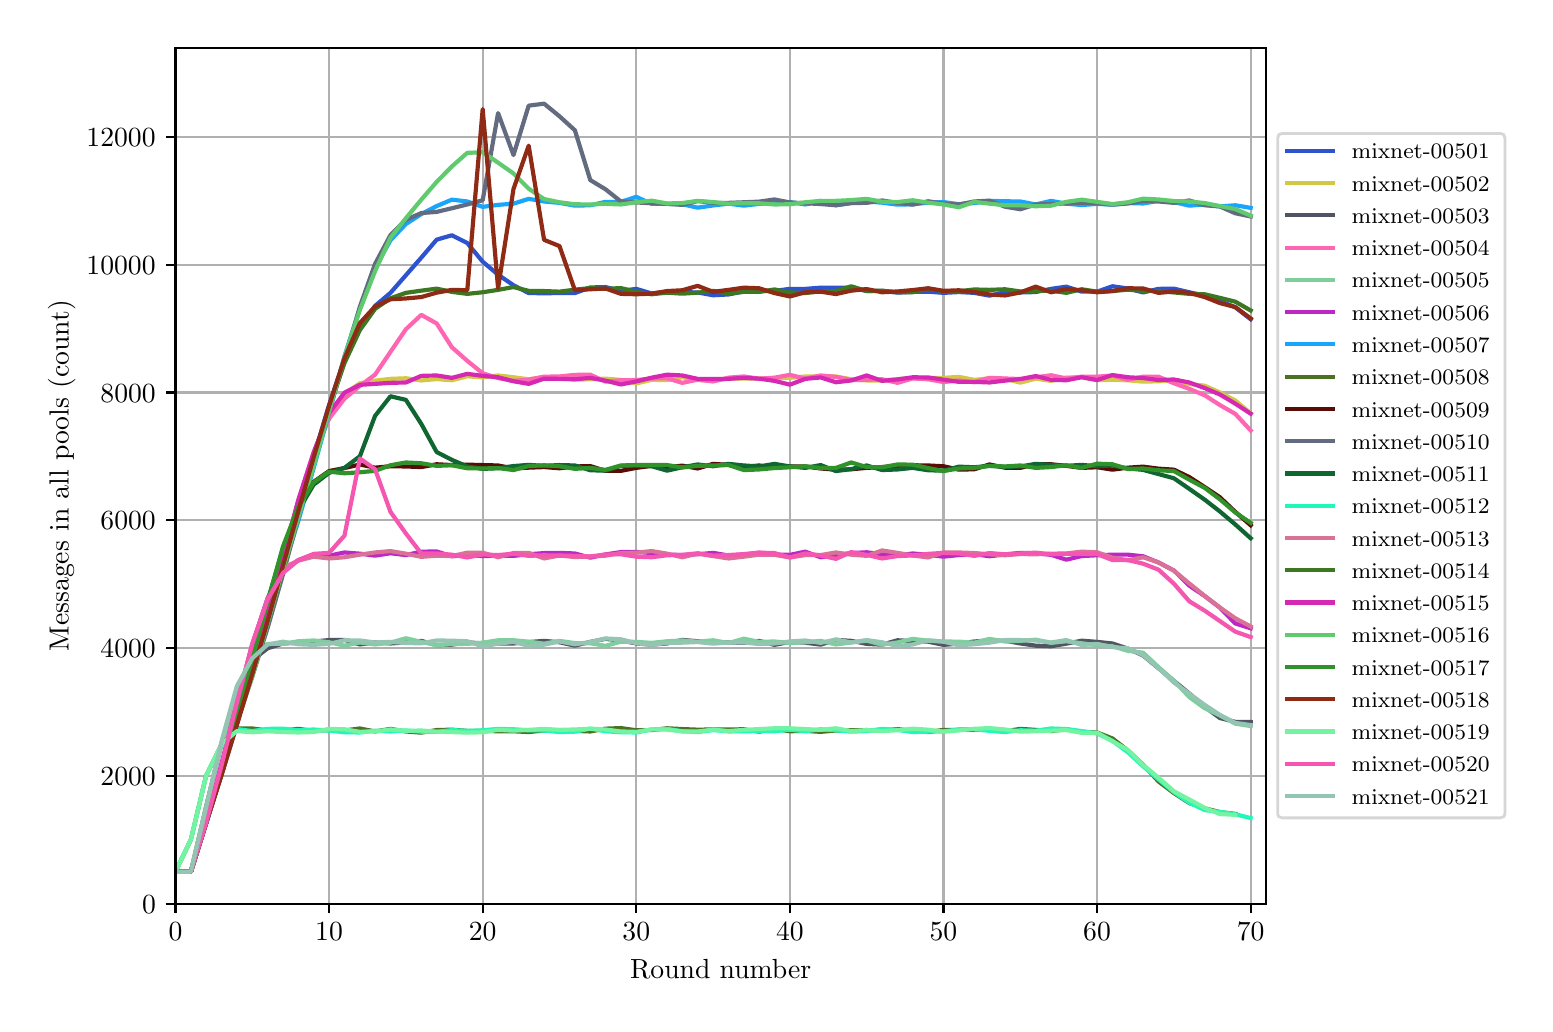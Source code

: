 \begingroup%
\makeatletter%
\begin{pgfpicture}%
\pgfpathrectangle{\pgfpointorigin}{\pgfqpoint{7.486in}{4.879in}}%
\pgfusepath{use as bounding box, clip}%
\begin{pgfscope}%
\pgfsetbuttcap%
\pgfsetmiterjoin%
\definecolor{currentfill}{rgb}{1.0,1.0,1.0}%
\pgfsetfillcolor{currentfill}%
\pgfsetlinewidth{0.0pt}%
\definecolor{currentstroke}{rgb}{1.0,1.0,1.0}%
\pgfsetstrokecolor{currentstroke}%
\pgfsetdash{}{0pt}%
\pgfpathmoveto{\pgfqpoint{0.0in}{0.0in}}%
\pgfpathlineto{\pgfqpoint{7.486in}{0.0in}}%
\pgfpathlineto{\pgfqpoint{7.486in}{4.879in}}%
\pgfpathlineto{\pgfqpoint{0.0in}{4.879in}}%
\pgfpathclose%
\pgfusepath{fill}%
\end{pgfscope}%
\begin{pgfscope}%
\pgfsetbuttcap%
\pgfsetmiterjoin%
\definecolor{currentfill}{rgb}{1.0,1.0,1.0}%
\pgfsetfillcolor{currentfill}%
\pgfsetlinewidth{0.0pt}%
\definecolor{currentstroke}{rgb}{0.0,0.0,0.0}%
\pgfsetstrokecolor{currentstroke}%
\pgfsetstrokeopacity{0.0}%
\pgfsetdash{}{0pt}%
\pgfpathmoveto{\pgfqpoint{0.739in}{0.499in}}%
\pgfpathlineto{\pgfqpoint{6.192in}{0.499in}}%
\pgfpathlineto{\pgfqpoint{6.192in}{4.779in}}%
\pgfpathlineto{\pgfqpoint{0.739in}{4.779in}}%
\pgfpathclose%
\pgfusepath{fill}%
\end{pgfscope}%
\begin{pgfscope}%
\pgfpathrectangle{\pgfqpoint{0.739in}{0.499in}}{\pgfqpoint{5.453in}{4.279in}}%
\pgfusepath{clip}%
\pgfsetrectcap%
\pgfsetroundjoin%
\pgfsetlinewidth{0.803pt}%
\definecolor{currentstroke}{rgb}{0.69,0.69,0.69}%
\pgfsetstrokecolor{currentstroke}%
\pgfsetdash{}{0pt}%
\pgfpathmoveto{\pgfqpoint{0.739in}{0.499in}}%
\pgfpathlineto{\pgfqpoint{0.739in}{4.779in}}%
\pgfusepath{stroke}%
\end{pgfscope}%
\begin{pgfscope}%
\pgfsetbuttcap%
\pgfsetroundjoin%
\definecolor{currentfill}{rgb}{0.0,0.0,0.0}%
\pgfsetfillcolor{currentfill}%
\pgfsetlinewidth{0.803pt}%
\definecolor{currentstroke}{rgb}{0.0,0.0,0.0}%
\pgfsetstrokecolor{currentstroke}%
\pgfsetdash{}{0pt}%
\pgfsys@defobject{currentmarker}{\pgfqpoint{0.0in}{-0.049in}}{\pgfqpoint{0.0in}{0.0in}}{%
\pgfpathmoveto{\pgfqpoint{0.0in}{0.0in}}%
\pgfpathlineto{\pgfqpoint{0.0in}{-0.049in}}%
\pgfusepath{stroke,fill}%
}%
\begin{pgfscope}%
\pgfsys@transformshift{0.739in}{0.499in}%
\pgfsys@useobject{currentmarker}{}%
\end{pgfscope}%
\end{pgfscope}%
\begin{pgfscope}%
\definecolor{textcolor}{rgb}{0.0,0.0,0.0}%
\pgfsetstrokecolor{textcolor}%
\pgfsetfillcolor{textcolor}%
\pgftext[x=0.739in,y=0.402in,,top]{\color{textcolor}\rmfamily\fontsize{10.0}{12.0}\selectfont \(\displaystyle 0\)}%
\end{pgfscope}%
\begin{pgfscope}%
\pgfpathrectangle{\pgfqpoint{0.739in}{0.499in}}{\pgfqpoint{5.453in}{4.279in}}%
\pgfusepath{clip}%
\pgfsetrectcap%
\pgfsetroundjoin%
\pgfsetlinewidth{0.803pt}%
\definecolor{currentstroke}{rgb}{0.69,0.69,0.69}%
\pgfsetstrokecolor{currentstroke}%
\pgfsetdash{}{0pt}%
\pgfpathmoveto{\pgfqpoint{1.507in}{0.499in}}%
\pgfpathlineto{\pgfqpoint{1.507in}{4.779in}}%
\pgfusepath{stroke}%
\end{pgfscope}%
\begin{pgfscope}%
\pgfsetbuttcap%
\pgfsetroundjoin%
\definecolor{currentfill}{rgb}{0.0,0.0,0.0}%
\pgfsetfillcolor{currentfill}%
\pgfsetlinewidth{0.803pt}%
\definecolor{currentstroke}{rgb}{0.0,0.0,0.0}%
\pgfsetstrokecolor{currentstroke}%
\pgfsetdash{}{0pt}%
\pgfsys@defobject{currentmarker}{\pgfqpoint{0.0in}{-0.049in}}{\pgfqpoint{0.0in}{0.0in}}{%
\pgfpathmoveto{\pgfqpoint{0.0in}{0.0in}}%
\pgfpathlineto{\pgfqpoint{0.0in}{-0.049in}}%
\pgfusepath{stroke,fill}%
}%
\begin{pgfscope}%
\pgfsys@transformshift{1.507in}{0.499in}%
\pgfsys@useobject{currentmarker}{}%
\end{pgfscope}%
\end{pgfscope}%
\begin{pgfscope}%
\definecolor{textcolor}{rgb}{0.0,0.0,0.0}%
\pgfsetstrokecolor{textcolor}%
\pgfsetfillcolor{textcolor}%
\pgftext[x=1.507in,y=0.402in,,top]{\color{textcolor}\rmfamily\fontsize{10.0}{12.0}\selectfont \(\displaystyle 10\)}%
\end{pgfscope}%
\begin{pgfscope}%
\pgfpathrectangle{\pgfqpoint{0.739in}{0.499in}}{\pgfqpoint{5.453in}{4.279in}}%
\pgfusepath{clip}%
\pgfsetrectcap%
\pgfsetroundjoin%
\pgfsetlinewidth{0.803pt}%
\definecolor{currentstroke}{rgb}{0.69,0.69,0.69}%
\pgfsetstrokecolor{currentstroke}%
\pgfsetdash{}{0pt}%
\pgfpathmoveto{\pgfqpoint{2.275in}{0.499in}}%
\pgfpathlineto{\pgfqpoint{2.275in}{4.779in}}%
\pgfusepath{stroke}%
\end{pgfscope}%
\begin{pgfscope}%
\pgfsetbuttcap%
\pgfsetroundjoin%
\definecolor{currentfill}{rgb}{0.0,0.0,0.0}%
\pgfsetfillcolor{currentfill}%
\pgfsetlinewidth{0.803pt}%
\definecolor{currentstroke}{rgb}{0.0,0.0,0.0}%
\pgfsetstrokecolor{currentstroke}%
\pgfsetdash{}{0pt}%
\pgfsys@defobject{currentmarker}{\pgfqpoint{0.0in}{-0.049in}}{\pgfqpoint{0.0in}{0.0in}}{%
\pgfpathmoveto{\pgfqpoint{0.0in}{0.0in}}%
\pgfpathlineto{\pgfqpoint{0.0in}{-0.049in}}%
\pgfusepath{stroke,fill}%
}%
\begin{pgfscope}%
\pgfsys@transformshift{2.275in}{0.499in}%
\pgfsys@useobject{currentmarker}{}%
\end{pgfscope}%
\end{pgfscope}%
\begin{pgfscope}%
\definecolor{textcolor}{rgb}{0.0,0.0,0.0}%
\pgfsetstrokecolor{textcolor}%
\pgfsetfillcolor{textcolor}%
\pgftext[x=2.275in,y=0.402in,,top]{\color{textcolor}\rmfamily\fontsize{10.0}{12.0}\selectfont \(\displaystyle 20\)}%
\end{pgfscope}%
\begin{pgfscope}%
\pgfpathrectangle{\pgfqpoint{0.739in}{0.499in}}{\pgfqpoint{5.453in}{4.279in}}%
\pgfusepath{clip}%
\pgfsetrectcap%
\pgfsetroundjoin%
\pgfsetlinewidth{0.803pt}%
\definecolor{currentstroke}{rgb}{0.69,0.69,0.69}%
\pgfsetstrokecolor{currentstroke}%
\pgfsetdash{}{0pt}%
\pgfpathmoveto{\pgfqpoint{3.043in}{0.499in}}%
\pgfpathlineto{\pgfqpoint{3.043in}{4.779in}}%
\pgfusepath{stroke}%
\end{pgfscope}%
\begin{pgfscope}%
\pgfsetbuttcap%
\pgfsetroundjoin%
\definecolor{currentfill}{rgb}{0.0,0.0,0.0}%
\pgfsetfillcolor{currentfill}%
\pgfsetlinewidth{0.803pt}%
\definecolor{currentstroke}{rgb}{0.0,0.0,0.0}%
\pgfsetstrokecolor{currentstroke}%
\pgfsetdash{}{0pt}%
\pgfsys@defobject{currentmarker}{\pgfqpoint{0.0in}{-0.049in}}{\pgfqpoint{0.0in}{0.0in}}{%
\pgfpathmoveto{\pgfqpoint{0.0in}{0.0in}}%
\pgfpathlineto{\pgfqpoint{0.0in}{-0.049in}}%
\pgfusepath{stroke,fill}%
}%
\begin{pgfscope}%
\pgfsys@transformshift{3.043in}{0.499in}%
\pgfsys@useobject{currentmarker}{}%
\end{pgfscope}%
\end{pgfscope}%
\begin{pgfscope}%
\definecolor{textcolor}{rgb}{0.0,0.0,0.0}%
\pgfsetstrokecolor{textcolor}%
\pgfsetfillcolor{textcolor}%
\pgftext[x=3.043in,y=0.402in,,top]{\color{textcolor}\rmfamily\fontsize{10.0}{12.0}\selectfont \(\displaystyle 30\)}%
\end{pgfscope}%
\begin{pgfscope}%
\pgfpathrectangle{\pgfqpoint{0.739in}{0.499in}}{\pgfqpoint{5.453in}{4.279in}}%
\pgfusepath{clip}%
\pgfsetrectcap%
\pgfsetroundjoin%
\pgfsetlinewidth{0.803pt}%
\definecolor{currentstroke}{rgb}{0.69,0.69,0.69}%
\pgfsetstrokecolor{currentstroke}%
\pgfsetdash{}{0pt}%
\pgfpathmoveto{\pgfqpoint{3.811in}{0.499in}}%
\pgfpathlineto{\pgfqpoint{3.811in}{4.779in}}%
\pgfusepath{stroke}%
\end{pgfscope}%
\begin{pgfscope}%
\pgfsetbuttcap%
\pgfsetroundjoin%
\definecolor{currentfill}{rgb}{0.0,0.0,0.0}%
\pgfsetfillcolor{currentfill}%
\pgfsetlinewidth{0.803pt}%
\definecolor{currentstroke}{rgb}{0.0,0.0,0.0}%
\pgfsetstrokecolor{currentstroke}%
\pgfsetdash{}{0pt}%
\pgfsys@defobject{currentmarker}{\pgfqpoint{0.0in}{-0.049in}}{\pgfqpoint{0.0in}{0.0in}}{%
\pgfpathmoveto{\pgfqpoint{0.0in}{0.0in}}%
\pgfpathlineto{\pgfqpoint{0.0in}{-0.049in}}%
\pgfusepath{stroke,fill}%
}%
\begin{pgfscope}%
\pgfsys@transformshift{3.811in}{0.499in}%
\pgfsys@useobject{currentmarker}{}%
\end{pgfscope}%
\end{pgfscope}%
\begin{pgfscope}%
\definecolor{textcolor}{rgb}{0.0,0.0,0.0}%
\pgfsetstrokecolor{textcolor}%
\pgfsetfillcolor{textcolor}%
\pgftext[x=3.811in,y=0.402in,,top]{\color{textcolor}\rmfamily\fontsize{10.0}{12.0}\selectfont \(\displaystyle 40\)}%
\end{pgfscope}%
\begin{pgfscope}%
\pgfpathrectangle{\pgfqpoint{0.739in}{0.499in}}{\pgfqpoint{5.453in}{4.279in}}%
\pgfusepath{clip}%
\pgfsetrectcap%
\pgfsetroundjoin%
\pgfsetlinewidth{0.803pt}%
\definecolor{currentstroke}{rgb}{0.69,0.69,0.69}%
\pgfsetstrokecolor{currentstroke}%
\pgfsetdash{}{0pt}%
\pgfpathmoveto{\pgfqpoint{4.579in}{0.499in}}%
\pgfpathlineto{\pgfqpoint{4.579in}{4.779in}}%
\pgfusepath{stroke}%
\end{pgfscope}%
\begin{pgfscope}%
\pgfsetbuttcap%
\pgfsetroundjoin%
\definecolor{currentfill}{rgb}{0.0,0.0,0.0}%
\pgfsetfillcolor{currentfill}%
\pgfsetlinewidth{0.803pt}%
\definecolor{currentstroke}{rgb}{0.0,0.0,0.0}%
\pgfsetstrokecolor{currentstroke}%
\pgfsetdash{}{0pt}%
\pgfsys@defobject{currentmarker}{\pgfqpoint{0.0in}{-0.049in}}{\pgfqpoint{0.0in}{0.0in}}{%
\pgfpathmoveto{\pgfqpoint{0.0in}{0.0in}}%
\pgfpathlineto{\pgfqpoint{0.0in}{-0.049in}}%
\pgfusepath{stroke,fill}%
}%
\begin{pgfscope}%
\pgfsys@transformshift{4.579in}{0.499in}%
\pgfsys@useobject{currentmarker}{}%
\end{pgfscope}%
\end{pgfscope}%
\begin{pgfscope}%
\definecolor{textcolor}{rgb}{0.0,0.0,0.0}%
\pgfsetstrokecolor{textcolor}%
\pgfsetfillcolor{textcolor}%
\pgftext[x=4.579in,y=0.402in,,top]{\color{textcolor}\rmfamily\fontsize{10.0}{12.0}\selectfont \(\displaystyle 50\)}%
\end{pgfscope}%
\begin{pgfscope}%
\pgfpathrectangle{\pgfqpoint{0.739in}{0.499in}}{\pgfqpoint{5.453in}{4.279in}}%
\pgfusepath{clip}%
\pgfsetrectcap%
\pgfsetroundjoin%
\pgfsetlinewidth{0.803pt}%
\definecolor{currentstroke}{rgb}{0.69,0.69,0.69}%
\pgfsetstrokecolor{currentstroke}%
\pgfsetdash{}{0pt}%
\pgfpathmoveto{\pgfqpoint{5.347in}{0.499in}}%
\pgfpathlineto{\pgfqpoint{5.347in}{4.779in}}%
\pgfusepath{stroke}%
\end{pgfscope}%
\begin{pgfscope}%
\pgfsetbuttcap%
\pgfsetroundjoin%
\definecolor{currentfill}{rgb}{0.0,0.0,0.0}%
\pgfsetfillcolor{currentfill}%
\pgfsetlinewidth{0.803pt}%
\definecolor{currentstroke}{rgb}{0.0,0.0,0.0}%
\pgfsetstrokecolor{currentstroke}%
\pgfsetdash{}{0pt}%
\pgfsys@defobject{currentmarker}{\pgfqpoint{0.0in}{-0.049in}}{\pgfqpoint{0.0in}{0.0in}}{%
\pgfpathmoveto{\pgfqpoint{0.0in}{0.0in}}%
\pgfpathlineto{\pgfqpoint{0.0in}{-0.049in}}%
\pgfusepath{stroke,fill}%
}%
\begin{pgfscope}%
\pgfsys@transformshift{5.347in}{0.499in}%
\pgfsys@useobject{currentmarker}{}%
\end{pgfscope}%
\end{pgfscope}%
\begin{pgfscope}%
\definecolor{textcolor}{rgb}{0.0,0.0,0.0}%
\pgfsetstrokecolor{textcolor}%
\pgfsetfillcolor{textcolor}%
\pgftext[x=5.347in,y=0.402in,,top]{\color{textcolor}\rmfamily\fontsize{10.0}{12.0}\selectfont \(\displaystyle 60\)}%
\end{pgfscope}%
\begin{pgfscope}%
\pgfpathrectangle{\pgfqpoint{0.739in}{0.499in}}{\pgfqpoint{5.453in}{4.279in}}%
\pgfusepath{clip}%
\pgfsetrectcap%
\pgfsetroundjoin%
\pgfsetlinewidth{0.803pt}%
\definecolor{currentstroke}{rgb}{0.69,0.69,0.69}%
\pgfsetstrokecolor{currentstroke}%
\pgfsetdash{}{0pt}%
\pgfpathmoveto{\pgfqpoint{6.115in}{0.499in}}%
\pgfpathlineto{\pgfqpoint{6.115in}{4.779in}}%
\pgfusepath{stroke}%
\end{pgfscope}%
\begin{pgfscope}%
\pgfsetbuttcap%
\pgfsetroundjoin%
\definecolor{currentfill}{rgb}{0.0,0.0,0.0}%
\pgfsetfillcolor{currentfill}%
\pgfsetlinewidth{0.803pt}%
\definecolor{currentstroke}{rgb}{0.0,0.0,0.0}%
\pgfsetstrokecolor{currentstroke}%
\pgfsetdash{}{0pt}%
\pgfsys@defobject{currentmarker}{\pgfqpoint{0.0in}{-0.049in}}{\pgfqpoint{0.0in}{0.0in}}{%
\pgfpathmoveto{\pgfqpoint{0.0in}{0.0in}}%
\pgfpathlineto{\pgfqpoint{0.0in}{-0.049in}}%
\pgfusepath{stroke,fill}%
}%
\begin{pgfscope}%
\pgfsys@transformshift{6.115in}{0.499in}%
\pgfsys@useobject{currentmarker}{}%
\end{pgfscope}%
\end{pgfscope}%
\begin{pgfscope}%
\definecolor{textcolor}{rgb}{0.0,0.0,0.0}%
\pgfsetstrokecolor{textcolor}%
\pgfsetfillcolor{textcolor}%
\pgftext[x=6.115in,y=0.402in,,top]{\color{textcolor}\rmfamily\fontsize{10.0}{12.0}\selectfont \(\displaystyle 70\)}%
\end{pgfscope}%
\begin{pgfscope}%
\definecolor{textcolor}{rgb}{0.0,0.0,0.0}%
\pgfsetstrokecolor{textcolor}%
\pgfsetfillcolor{textcolor}%
\pgftext[x=3.465in,y=0.223in,,top]{\color{textcolor}\rmfamily\fontsize{10.0}{12.0}\selectfont Round number}%
\end{pgfscope}%
\begin{pgfscope}%
\pgfpathrectangle{\pgfqpoint{0.739in}{0.499in}}{\pgfqpoint{5.453in}{4.279in}}%
\pgfusepath{clip}%
\pgfsetrectcap%
\pgfsetroundjoin%
\pgfsetlinewidth{0.803pt}%
\definecolor{currentstroke}{rgb}{0.69,0.69,0.69}%
\pgfsetstrokecolor{currentstroke}%
\pgfsetdash{}{0pt}%
\pgfpathmoveto{\pgfqpoint{0.739in}{0.499in}}%
\pgfpathlineto{\pgfqpoint{6.192in}{0.499in}}%
\pgfusepath{stroke}%
\end{pgfscope}%
\begin{pgfscope}%
\pgfsetbuttcap%
\pgfsetroundjoin%
\definecolor{currentfill}{rgb}{0.0,0.0,0.0}%
\pgfsetfillcolor{currentfill}%
\pgfsetlinewidth{0.803pt}%
\definecolor{currentstroke}{rgb}{0.0,0.0,0.0}%
\pgfsetstrokecolor{currentstroke}%
\pgfsetdash{}{0pt}%
\pgfsys@defobject{currentmarker}{\pgfqpoint{-0.049in}{0.0in}}{\pgfqpoint{0.0in}{0.0in}}{%
\pgfpathmoveto{\pgfqpoint{0.0in}{0.0in}}%
\pgfpathlineto{\pgfqpoint{-0.049in}{0.0in}}%
\pgfusepath{stroke,fill}%
}%
\begin{pgfscope}%
\pgfsys@transformshift{0.739in}{0.499in}%
\pgfsys@useobject{currentmarker}{}%
\end{pgfscope}%
\end{pgfscope}%
\begin{pgfscope}%
\definecolor{textcolor}{rgb}{0.0,0.0,0.0}%
\pgfsetstrokecolor{textcolor}%
\pgfsetfillcolor{textcolor}%
\pgftext[x=0.572in,y=0.451in,left,base]{\color{textcolor}\rmfamily\fontsize{10.0}{12.0}\selectfont \(\displaystyle 0\)}%
\end{pgfscope}%
\begin{pgfscope}%
\pgfpathrectangle{\pgfqpoint{0.739in}{0.499in}}{\pgfqpoint{5.453in}{4.279in}}%
\pgfusepath{clip}%
\pgfsetrectcap%
\pgfsetroundjoin%
\pgfsetlinewidth{0.803pt}%
\definecolor{currentstroke}{rgb}{0.69,0.69,0.69}%
\pgfsetstrokecolor{currentstroke}%
\pgfsetdash{}{0pt}%
\pgfpathmoveto{\pgfqpoint{0.739in}{1.138in}}%
\pgfpathlineto{\pgfqpoint{6.192in}{1.138in}}%
\pgfusepath{stroke}%
\end{pgfscope}%
\begin{pgfscope}%
\pgfsetbuttcap%
\pgfsetroundjoin%
\definecolor{currentfill}{rgb}{0.0,0.0,0.0}%
\pgfsetfillcolor{currentfill}%
\pgfsetlinewidth{0.803pt}%
\definecolor{currentstroke}{rgb}{0.0,0.0,0.0}%
\pgfsetstrokecolor{currentstroke}%
\pgfsetdash{}{0pt}%
\pgfsys@defobject{currentmarker}{\pgfqpoint{-0.049in}{0.0in}}{\pgfqpoint{0.0in}{0.0in}}{%
\pgfpathmoveto{\pgfqpoint{0.0in}{0.0in}}%
\pgfpathlineto{\pgfqpoint{-0.049in}{0.0in}}%
\pgfusepath{stroke,fill}%
}%
\begin{pgfscope}%
\pgfsys@transformshift{0.739in}{1.138in}%
\pgfsys@useobject{currentmarker}{}%
\end{pgfscope}%
\end{pgfscope}%
\begin{pgfscope}%
\definecolor{textcolor}{rgb}{0.0,0.0,0.0}%
\pgfsetstrokecolor{textcolor}%
\pgfsetfillcolor{textcolor}%
\pgftext[x=0.364in,y=1.09in,left,base]{\color{textcolor}\rmfamily\fontsize{10.0}{12.0}\selectfont \(\displaystyle 2000\)}%
\end{pgfscope}%
\begin{pgfscope}%
\pgfpathrectangle{\pgfqpoint{0.739in}{0.499in}}{\pgfqpoint{5.453in}{4.279in}}%
\pgfusepath{clip}%
\pgfsetrectcap%
\pgfsetroundjoin%
\pgfsetlinewidth{0.803pt}%
\definecolor{currentstroke}{rgb}{0.69,0.69,0.69}%
\pgfsetstrokecolor{currentstroke}%
\pgfsetdash{}{0pt}%
\pgfpathmoveto{\pgfqpoint{0.739in}{1.777in}}%
\pgfpathlineto{\pgfqpoint{6.192in}{1.777in}}%
\pgfusepath{stroke}%
\end{pgfscope}%
\begin{pgfscope}%
\pgfsetbuttcap%
\pgfsetroundjoin%
\definecolor{currentfill}{rgb}{0.0,0.0,0.0}%
\pgfsetfillcolor{currentfill}%
\pgfsetlinewidth{0.803pt}%
\definecolor{currentstroke}{rgb}{0.0,0.0,0.0}%
\pgfsetstrokecolor{currentstroke}%
\pgfsetdash{}{0pt}%
\pgfsys@defobject{currentmarker}{\pgfqpoint{-0.049in}{0.0in}}{\pgfqpoint{0.0in}{0.0in}}{%
\pgfpathmoveto{\pgfqpoint{0.0in}{0.0in}}%
\pgfpathlineto{\pgfqpoint{-0.049in}{0.0in}}%
\pgfusepath{stroke,fill}%
}%
\begin{pgfscope}%
\pgfsys@transformshift{0.739in}{1.777in}%
\pgfsys@useobject{currentmarker}{}%
\end{pgfscope}%
\end{pgfscope}%
\begin{pgfscope}%
\definecolor{textcolor}{rgb}{0.0,0.0,0.0}%
\pgfsetstrokecolor{textcolor}%
\pgfsetfillcolor{textcolor}%
\pgftext[x=0.364in,y=1.729in,left,base]{\color{textcolor}\rmfamily\fontsize{10.0}{12.0}\selectfont \(\displaystyle 4000\)}%
\end{pgfscope}%
\begin{pgfscope}%
\pgfpathrectangle{\pgfqpoint{0.739in}{0.499in}}{\pgfqpoint{5.453in}{4.279in}}%
\pgfusepath{clip}%
\pgfsetrectcap%
\pgfsetroundjoin%
\pgfsetlinewidth{0.803pt}%
\definecolor{currentstroke}{rgb}{0.69,0.69,0.69}%
\pgfsetstrokecolor{currentstroke}%
\pgfsetdash{}{0pt}%
\pgfpathmoveto{\pgfqpoint{0.739in}{2.416in}}%
\pgfpathlineto{\pgfqpoint{6.192in}{2.416in}}%
\pgfusepath{stroke}%
\end{pgfscope}%
\begin{pgfscope}%
\pgfsetbuttcap%
\pgfsetroundjoin%
\definecolor{currentfill}{rgb}{0.0,0.0,0.0}%
\pgfsetfillcolor{currentfill}%
\pgfsetlinewidth{0.803pt}%
\definecolor{currentstroke}{rgb}{0.0,0.0,0.0}%
\pgfsetstrokecolor{currentstroke}%
\pgfsetdash{}{0pt}%
\pgfsys@defobject{currentmarker}{\pgfqpoint{-0.049in}{0.0in}}{\pgfqpoint{0.0in}{0.0in}}{%
\pgfpathmoveto{\pgfqpoint{0.0in}{0.0in}}%
\pgfpathlineto{\pgfqpoint{-0.049in}{0.0in}}%
\pgfusepath{stroke,fill}%
}%
\begin{pgfscope}%
\pgfsys@transformshift{0.739in}{2.416in}%
\pgfsys@useobject{currentmarker}{}%
\end{pgfscope}%
\end{pgfscope}%
\begin{pgfscope}%
\definecolor{textcolor}{rgb}{0.0,0.0,0.0}%
\pgfsetstrokecolor{textcolor}%
\pgfsetfillcolor{textcolor}%
\pgftext[x=0.364in,y=2.368in,left,base]{\color{textcolor}\rmfamily\fontsize{10.0}{12.0}\selectfont \(\displaystyle 6000\)}%
\end{pgfscope}%
\begin{pgfscope}%
\pgfpathrectangle{\pgfqpoint{0.739in}{0.499in}}{\pgfqpoint{5.453in}{4.279in}}%
\pgfusepath{clip}%
\pgfsetrectcap%
\pgfsetroundjoin%
\pgfsetlinewidth{0.803pt}%
\definecolor{currentstroke}{rgb}{0.69,0.69,0.69}%
\pgfsetstrokecolor{currentstroke}%
\pgfsetdash{}{0pt}%
\pgfpathmoveto{\pgfqpoint{0.739in}{3.055in}}%
\pgfpathlineto{\pgfqpoint{6.192in}{3.055in}}%
\pgfusepath{stroke}%
\end{pgfscope}%
\begin{pgfscope}%
\pgfsetbuttcap%
\pgfsetroundjoin%
\definecolor{currentfill}{rgb}{0.0,0.0,0.0}%
\pgfsetfillcolor{currentfill}%
\pgfsetlinewidth{0.803pt}%
\definecolor{currentstroke}{rgb}{0.0,0.0,0.0}%
\pgfsetstrokecolor{currentstroke}%
\pgfsetdash{}{0pt}%
\pgfsys@defobject{currentmarker}{\pgfqpoint{-0.049in}{0.0in}}{\pgfqpoint{0.0in}{0.0in}}{%
\pgfpathmoveto{\pgfqpoint{0.0in}{0.0in}}%
\pgfpathlineto{\pgfqpoint{-0.049in}{0.0in}}%
\pgfusepath{stroke,fill}%
}%
\begin{pgfscope}%
\pgfsys@transformshift{0.739in}{3.055in}%
\pgfsys@useobject{currentmarker}{}%
\end{pgfscope}%
\end{pgfscope}%
\begin{pgfscope}%
\definecolor{textcolor}{rgb}{0.0,0.0,0.0}%
\pgfsetstrokecolor{textcolor}%
\pgfsetfillcolor{textcolor}%
\pgftext[x=0.364in,y=3.007in,left,base]{\color{textcolor}\rmfamily\fontsize{10.0}{12.0}\selectfont \(\displaystyle 8000\)}%
\end{pgfscope}%
\begin{pgfscope}%
\pgfpathrectangle{\pgfqpoint{0.739in}{0.499in}}{\pgfqpoint{5.453in}{4.279in}}%
\pgfusepath{clip}%
\pgfsetrectcap%
\pgfsetroundjoin%
\pgfsetlinewidth{0.803pt}%
\definecolor{currentstroke}{rgb}{0.69,0.69,0.69}%
\pgfsetstrokecolor{currentstroke}%
\pgfsetdash{}{0pt}%
\pgfpathmoveto{\pgfqpoint{0.739in}{3.694in}}%
\pgfpathlineto{\pgfqpoint{6.192in}{3.694in}}%
\pgfusepath{stroke}%
\end{pgfscope}%
\begin{pgfscope}%
\pgfsetbuttcap%
\pgfsetroundjoin%
\definecolor{currentfill}{rgb}{0.0,0.0,0.0}%
\pgfsetfillcolor{currentfill}%
\pgfsetlinewidth{0.803pt}%
\definecolor{currentstroke}{rgb}{0.0,0.0,0.0}%
\pgfsetstrokecolor{currentstroke}%
\pgfsetdash{}{0pt}%
\pgfsys@defobject{currentmarker}{\pgfqpoint{-0.049in}{0.0in}}{\pgfqpoint{0.0in}{0.0in}}{%
\pgfpathmoveto{\pgfqpoint{0.0in}{0.0in}}%
\pgfpathlineto{\pgfqpoint{-0.049in}{0.0in}}%
\pgfusepath{stroke,fill}%
}%
\begin{pgfscope}%
\pgfsys@transformshift{0.739in}{3.694in}%
\pgfsys@useobject{currentmarker}{}%
\end{pgfscope}%
\end{pgfscope}%
\begin{pgfscope}%
\definecolor{textcolor}{rgb}{0.0,0.0,0.0}%
\pgfsetstrokecolor{textcolor}%
\pgfsetfillcolor{textcolor}%
\pgftext[x=0.294in,y=3.646in,left,base]{\color{textcolor}\rmfamily\fontsize{10.0}{12.0}\selectfont \(\displaystyle 10000\)}%
\end{pgfscope}%
\begin{pgfscope}%
\pgfpathrectangle{\pgfqpoint{0.739in}{0.499in}}{\pgfqpoint{5.453in}{4.279in}}%
\pgfusepath{clip}%
\pgfsetrectcap%
\pgfsetroundjoin%
\pgfsetlinewidth{0.803pt}%
\definecolor{currentstroke}{rgb}{0.69,0.69,0.69}%
\pgfsetstrokecolor{currentstroke}%
\pgfsetdash{}{0pt}%
\pgfpathmoveto{\pgfqpoint{0.739in}{4.333in}}%
\pgfpathlineto{\pgfqpoint{6.192in}{4.333in}}%
\pgfusepath{stroke}%
\end{pgfscope}%
\begin{pgfscope}%
\pgfsetbuttcap%
\pgfsetroundjoin%
\definecolor{currentfill}{rgb}{0.0,0.0,0.0}%
\pgfsetfillcolor{currentfill}%
\pgfsetlinewidth{0.803pt}%
\definecolor{currentstroke}{rgb}{0.0,0.0,0.0}%
\pgfsetstrokecolor{currentstroke}%
\pgfsetdash{}{0pt}%
\pgfsys@defobject{currentmarker}{\pgfqpoint{-0.049in}{0.0in}}{\pgfqpoint{0.0in}{0.0in}}{%
\pgfpathmoveto{\pgfqpoint{0.0in}{0.0in}}%
\pgfpathlineto{\pgfqpoint{-0.049in}{0.0in}}%
\pgfusepath{stroke,fill}%
}%
\begin{pgfscope}%
\pgfsys@transformshift{0.739in}{4.333in}%
\pgfsys@useobject{currentmarker}{}%
\end{pgfscope}%
\end{pgfscope}%
\begin{pgfscope}%
\definecolor{textcolor}{rgb}{0.0,0.0,0.0}%
\pgfsetstrokecolor{textcolor}%
\pgfsetfillcolor{textcolor}%
\pgftext[x=0.294in,y=4.285in,left,base]{\color{textcolor}\rmfamily\fontsize{10.0}{12.0}\selectfont \(\displaystyle 12000\)}%
\end{pgfscope}%
\begin{pgfscope}%
\definecolor{textcolor}{rgb}{0.0,0.0,0.0}%
\pgfsetstrokecolor{textcolor}%
\pgfsetfillcolor{textcolor}%
\pgftext[x=0.239in,y=2.639in,,bottom,rotate=90.0]{\color{textcolor}\rmfamily\fontsize{10.0}{12.0}\selectfont Messages in all pools (count)}%
\end{pgfscope}%
\begin{pgfscope}%
\pgfpathrectangle{\pgfqpoint{0.739in}{0.499in}}{\pgfqpoint{5.453in}{4.279in}}%
\pgfusepath{clip}%
\pgfsetrectcap%
\pgfsetroundjoin%
\pgfsetlinewidth{1.506pt}%
\definecolor{currentstroke}{rgb}{0.179,0.326,0.807}%
\pgfsetstrokecolor{currentstroke}%
\pgfsetdash{}{0pt}%
\pgfpathmoveto{\pgfqpoint{0.739in}{0.659in}}%
\pgfpathlineto{\pgfqpoint{0.816in}{0.659in}}%
\pgfpathlineto{\pgfqpoint{0.892in}{0.904in}}%
\pgfpathlineto{\pgfqpoint{0.969in}{1.143in}}%
\pgfpathlineto{\pgfqpoint{1.046in}{1.397in}}%
\pgfpathlineto{\pgfqpoint{1.123in}{1.664in}}%
\pgfpathlineto{\pgfqpoint{1.2in}{1.93in}}%
\pgfpathlineto{\pgfqpoint{1.277in}{2.166in}}%
\pgfpathlineto{\pgfqpoint{1.353in}{2.442in}}%
\pgfpathlineto{\pgfqpoint{1.43in}{2.735in}}%
\pgfpathlineto{\pgfqpoint{1.507in}{2.993in}}%
\pgfpathlineto{\pgfqpoint{1.584in}{3.222in}}%
\pgfpathlineto{\pgfqpoint{1.661in}{3.375in}}%
\pgfpathlineto{\pgfqpoint{1.737in}{3.488in}}%
\pgfpathlineto{\pgfqpoint{1.814in}{3.553in}}%
\pgfpathlineto{\pgfqpoint{1.891in}{3.641in}}%
\pgfpathlineto{\pgfqpoint{1.968in}{3.729in}}%
\pgfpathlineto{\pgfqpoint{2.045in}{3.819in}}%
\pgfpathlineto{\pgfqpoint{2.121in}{3.841in}}%
\pgfpathlineto{\pgfqpoint{2.198in}{3.802in}}%
\pgfpathlineto{\pgfqpoint{2.275in}{3.709in}}%
\pgfpathlineto{\pgfqpoint{2.352in}{3.644in}}%
\pgfpathlineto{\pgfqpoint{2.429in}{3.591in}}%
\pgfpathlineto{\pgfqpoint{2.505in}{3.552in}}%
\pgfpathlineto{\pgfqpoint{2.582in}{3.551in}}%
\pgfpathlineto{\pgfqpoint{2.659in}{3.552in}}%
\pgfpathlineto{\pgfqpoint{2.736in}{3.552in}}%
\pgfpathlineto{\pgfqpoint{2.813in}{3.58in}}%
\pgfpathlineto{\pgfqpoint{2.889in}{3.582in}}%
\pgfpathlineto{\pgfqpoint{2.966in}{3.563in}}%
\pgfpathlineto{\pgfqpoint{3.043in}{3.573in}}%
\pgfpathlineto{\pgfqpoint{3.12in}{3.55in}}%
\pgfpathlineto{\pgfqpoint{3.197in}{3.559in}}%
\pgfpathlineto{\pgfqpoint{3.273in}{3.557in}}%
\pgfpathlineto{\pgfqpoint{3.35in}{3.555in}}%
\pgfpathlineto{\pgfqpoint{3.427in}{3.541in}}%
\pgfpathlineto{\pgfqpoint{3.504in}{3.545in}}%
\pgfpathlineto{\pgfqpoint{3.581in}{3.56in}}%
\pgfpathlineto{\pgfqpoint{3.657in}{3.561in}}%
\pgfpathlineto{\pgfqpoint{3.734in}{3.563in}}%
\pgfpathlineto{\pgfqpoint{3.811in}{3.573in}}%
\pgfpathlineto{\pgfqpoint{3.888in}{3.573in}}%
\pgfpathlineto{\pgfqpoint{3.965in}{3.579in}}%
\pgfpathlineto{\pgfqpoint{4.041in}{3.579in}}%
\pgfpathlineto{\pgfqpoint{4.118in}{3.579in}}%
\pgfpathlineto{\pgfqpoint{4.195in}{3.562in}}%
\pgfpathlineto{\pgfqpoint{4.272in}{3.563in}}%
\pgfpathlineto{\pgfqpoint{4.349in}{3.554in}}%
\pgfpathlineto{\pgfqpoint{4.425in}{3.558in}}%
\pgfpathlineto{\pgfqpoint{4.502in}{3.559in}}%
\pgfpathlineto{\pgfqpoint{4.579in}{3.553in}}%
\pgfpathlineto{\pgfqpoint{4.656in}{3.557in}}%
\pgfpathlineto{\pgfqpoint{4.733in}{3.553in}}%
\pgfpathlineto{\pgfqpoint{4.809in}{3.539in}}%
\pgfpathlineto{\pgfqpoint{4.886in}{3.556in}}%
\pgfpathlineto{\pgfqpoint{4.963in}{3.555in}}%
\pgfpathlineto{\pgfqpoint{5.04in}{3.557in}}%
\pgfpathlineto{\pgfqpoint{5.117in}{3.573in}}%
\pgfpathlineto{\pgfqpoint{5.193in}{3.584in}}%
\pgfpathlineto{\pgfqpoint{5.27in}{3.559in}}%
\pgfpathlineto{\pgfqpoint{5.347in}{3.559in}}%
\pgfpathlineto{\pgfqpoint{5.424in}{3.586in}}%
\pgfpathlineto{\pgfqpoint{5.501in}{3.575in}}%
\pgfpathlineto{\pgfqpoint{5.577in}{3.555in}}%
\pgfpathlineto{\pgfqpoint{5.654in}{3.573in}}%
\pgfpathlineto{\pgfqpoint{5.731in}{3.574in}}%
\pgfpathlineto{\pgfqpoint{5.808in}{3.556in}}%
\pgfpathlineto{\pgfqpoint{5.885in}{3.539in}}%
\pgfpathlineto{\pgfqpoint{5.961in}{3.512in}}%
\pgfpathlineto{\pgfqpoint{6.038in}{3.481in}}%
\pgfpathlineto{\pgfqpoint{6.115in}{3.421in}}%
\pgfusepath{stroke}%
\end{pgfscope}%
\begin{pgfscope}%
\pgfpathrectangle{\pgfqpoint{0.739in}{0.499in}}{\pgfqpoint{5.453in}{4.279in}}%
\pgfusepath{clip}%
\pgfsetrectcap%
\pgfsetroundjoin%
\pgfsetlinewidth{1.506pt}%
\definecolor{currentstroke}{rgb}{0.825,0.784,0.264}%
\pgfsetstrokecolor{currentstroke}%
\pgfsetdash{}{0pt}%
\pgfpathmoveto{\pgfqpoint{0.739in}{0.659in}}%
\pgfpathlineto{\pgfqpoint{0.816in}{0.659in}}%
\pgfpathlineto{\pgfqpoint{0.892in}{0.905in}}%
\pgfpathlineto{\pgfqpoint{0.969in}{1.152in}}%
\pgfpathlineto{\pgfqpoint{1.046in}{1.397in}}%
\pgfpathlineto{\pgfqpoint{1.123in}{1.67in}}%
\pgfpathlineto{\pgfqpoint{1.2in}{1.933in}}%
\pgfpathlineto{\pgfqpoint{1.277in}{2.217in}}%
\pgfpathlineto{\pgfqpoint{1.353in}{2.498in}}%
\pgfpathlineto{\pgfqpoint{1.43in}{2.734in}}%
\pgfpathlineto{\pgfqpoint{1.507in}{2.926in}}%
\pgfpathlineto{\pgfqpoint{1.584in}{3.049in}}%
\pgfpathlineto{\pgfqpoint{1.661in}{3.101in}}%
\pgfpathlineto{\pgfqpoint{1.737in}{3.114in}}%
\pgfpathlineto{\pgfqpoint{1.814in}{3.123in}}%
\pgfpathlineto{\pgfqpoint{1.891in}{3.126in}}%
\pgfpathlineto{\pgfqpoint{1.968in}{3.115in}}%
\pgfpathlineto{\pgfqpoint{2.045in}{3.122in}}%
\pgfpathlineto{\pgfqpoint{2.121in}{3.116in}}%
\pgfpathlineto{\pgfqpoint{2.198in}{3.136in}}%
\pgfpathlineto{\pgfqpoint{2.275in}{3.13in}}%
\pgfpathlineto{\pgfqpoint{2.352in}{3.14in}}%
\pgfpathlineto{\pgfqpoint{2.429in}{3.131in}}%
\pgfpathlineto{\pgfqpoint{2.505in}{3.121in}}%
\pgfpathlineto{\pgfqpoint{2.582in}{3.132in}}%
\pgfpathlineto{\pgfqpoint{2.659in}{3.125in}}%
\pgfpathlineto{\pgfqpoint{2.736in}{3.119in}}%
\pgfpathlineto{\pgfqpoint{2.813in}{3.121in}}%
\pgfpathlineto{\pgfqpoint{2.889in}{3.124in}}%
\pgfpathlineto{\pgfqpoint{2.966in}{3.118in}}%
\pgfpathlineto{\pgfqpoint{3.043in}{3.1in}}%
\pgfpathlineto{\pgfqpoint{3.12in}{3.118in}}%
\pgfpathlineto{\pgfqpoint{3.197in}{3.117in}}%
\pgfpathlineto{\pgfqpoint{3.273in}{3.131in}}%
\pgfpathlineto{\pgfqpoint{3.35in}{3.117in}}%
\pgfpathlineto{\pgfqpoint{3.427in}{3.114in}}%
\pgfpathlineto{\pgfqpoint{3.504in}{3.124in}}%
\pgfpathlineto{\pgfqpoint{3.581in}{3.124in}}%
\pgfpathlineto{\pgfqpoint{3.657in}{3.125in}}%
\pgfpathlineto{\pgfqpoint{3.734in}{3.125in}}%
\pgfpathlineto{\pgfqpoint{3.811in}{3.128in}}%
\pgfpathlineto{\pgfqpoint{3.888in}{3.135in}}%
\pgfpathlineto{\pgfqpoint{3.965in}{3.136in}}%
\pgfpathlineto{\pgfqpoint{4.041in}{3.135in}}%
\pgfpathlineto{\pgfqpoint{4.118in}{3.121in}}%
\pgfpathlineto{\pgfqpoint{4.195in}{3.115in}}%
\pgfpathlineto{\pgfqpoint{4.272in}{3.115in}}%
\pgfpathlineto{\pgfqpoint{4.349in}{3.122in}}%
\pgfpathlineto{\pgfqpoint{4.425in}{3.127in}}%
\pgfpathlineto{\pgfqpoint{4.502in}{3.128in}}%
\pgfpathlineto{\pgfqpoint{4.579in}{3.128in}}%
\pgfpathlineto{\pgfqpoint{4.656in}{3.133in}}%
\pgfpathlineto{\pgfqpoint{4.733in}{3.118in}}%
\pgfpathlineto{\pgfqpoint{4.809in}{3.126in}}%
\pgfpathlineto{\pgfqpoint{4.886in}{3.124in}}%
\pgfpathlineto{\pgfqpoint{4.963in}{3.104in}}%
\pgfpathlineto{\pgfqpoint{5.04in}{3.124in}}%
\pgfpathlineto{\pgfqpoint{5.117in}{3.113in}}%
\pgfpathlineto{\pgfqpoint{5.193in}{3.13in}}%
\pgfpathlineto{\pgfqpoint{5.27in}{3.131in}}%
\pgfpathlineto{\pgfqpoint{5.347in}{3.117in}}%
\pgfpathlineto{\pgfqpoint{5.424in}{3.118in}}%
\pgfpathlineto{\pgfqpoint{5.501in}{3.116in}}%
\pgfpathlineto{\pgfqpoint{5.577in}{3.109in}}%
\pgfpathlineto{\pgfqpoint{5.654in}{3.111in}}%
\pgfpathlineto{\pgfqpoint{5.731in}{3.114in}}%
\pgfpathlineto{\pgfqpoint{5.808in}{3.097in}}%
\pgfpathlineto{\pgfqpoint{5.885in}{3.089in}}%
\pgfpathlineto{\pgfqpoint{5.961in}{3.055in}}%
\pgfpathlineto{\pgfqpoint{6.038in}{3.015in}}%
\pgfpathlineto{\pgfqpoint{6.115in}{2.951in}}%
\pgfusepath{stroke}%
\end{pgfscope}%
\begin{pgfscope}%
\pgfpathrectangle{\pgfqpoint{0.739in}{0.499in}}{\pgfqpoint{5.453in}{4.279in}}%
\pgfusepath{clip}%
\pgfsetrectcap%
\pgfsetroundjoin%
\pgfsetlinewidth{1.506pt}%
\definecolor{currentstroke}{rgb}{0.315,0.328,0.388}%
\pgfsetstrokecolor{currentstroke}%
\pgfsetdash{}{0pt}%
\pgfpathmoveto{\pgfqpoint{0.739in}{0.659in}}%
\pgfpathlineto{\pgfqpoint{0.816in}{0.659in}}%
\pgfpathlineto{\pgfqpoint{0.892in}{0.984in}}%
\pgfpathlineto{\pgfqpoint{0.969in}{1.3in}}%
\pgfpathlineto{\pgfqpoint{1.046in}{1.571in}}%
\pgfpathlineto{\pgfqpoint{1.123in}{1.716in}}%
\pgfpathlineto{\pgfqpoint{1.2in}{1.776in}}%
\pgfpathlineto{\pgfqpoint{1.277in}{1.8in}}%
\pgfpathlineto{\pgfqpoint{1.353in}{1.804in}}%
\pgfpathlineto{\pgfqpoint{1.43in}{1.81in}}%
\pgfpathlineto{\pgfqpoint{1.507in}{1.817in}}%
\pgfpathlineto{\pgfqpoint{1.584in}{1.818in}}%
\pgfpathlineto{\pgfqpoint{1.661in}{1.795in}}%
\pgfpathlineto{\pgfqpoint{1.737in}{1.805in}}%
\pgfpathlineto{\pgfqpoint{1.814in}{1.8in}}%
\pgfpathlineto{\pgfqpoint{1.891in}{1.805in}}%
\pgfpathlineto{\pgfqpoint{1.968in}{1.813in}}%
\pgfpathlineto{\pgfqpoint{2.045in}{1.792in}}%
\pgfpathlineto{\pgfqpoint{2.121in}{1.794in}}%
\pgfpathlineto{\pgfqpoint{2.198in}{1.806in}}%
\pgfpathlineto{\pgfqpoint{2.275in}{1.8in}}%
\pgfpathlineto{\pgfqpoint{2.352in}{1.799in}}%
\pgfpathlineto{\pgfqpoint{2.429in}{1.8in}}%
\pgfpathlineto{\pgfqpoint{2.505in}{1.807in}}%
\pgfpathlineto{\pgfqpoint{2.582in}{1.813in}}%
\pgfpathlineto{\pgfqpoint{2.659in}{1.806in}}%
\pgfpathlineto{\pgfqpoint{2.736in}{1.789in}}%
\pgfpathlineto{\pgfqpoint{2.813in}{1.808in}}%
\pgfpathlineto{\pgfqpoint{2.889in}{1.823in}}%
\pgfpathlineto{\pgfqpoint{2.966in}{1.815in}}%
\pgfpathlineto{\pgfqpoint{3.043in}{1.8in}}%
\pgfpathlineto{\pgfqpoint{3.12in}{1.794in}}%
\pgfpathlineto{\pgfqpoint{3.197in}{1.8in}}%
\pgfpathlineto{\pgfqpoint{3.273in}{1.818in}}%
\pgfpathlineto{\pgfqpoint{3.35in}{1.811in}}%
\pgfpathlineto{\pgfqpoint{3.427in}{1.804in}}%
\pgfpathlineto{\pgfqpoint{3.504in}{1.805in}}%
\pgfpathlineto{\pgfqpoint{3.581in}{1.803in}}%
\pgfpathlineto{\pgfqpoint{3.657in}{1.813in}}%
\pgfpathlineto{\pgfqpoint{3.734in}{1.793in}}%
\pgfpathlineto{\pgfqpoint{3.811in}{1.808in}}%
\pgfpathlineto{\pgfqpoint{3.888in}{1.804in}}%
\pgfpathlineto{\pgfqpoint{3.965in}{1.794in}}%
\pgfpathlineto{\pgfqpoint{4.041in}{1.818in}}%
\pgfpathlineto{\pgfqpoint{4.118in}{1.813in}}%
\pgfpathlineto{\pgfqpoint{4.195in}{1.798in}}%
\pgfpathlineto{\pgfqpoint{4.272in}{1.794in}}%
\pgfpathlineto{\pgfqpoint{4.349in}{1.816in}}%
\pgfpathlineto{\pgfqpoint{4.425in}{1.812in}}%
\pgfpathlineto{\pgfqpoint{4.502in}{1.809in}}%
\pgfpathlineto{\pgfqpoint{4.579in}{1.793in}}%
\pgfpathlineto{\pgfqpoint{4.656in}{1.799in}}%
\pgfpathlineto{\pgfqpoint{4.733in}{1.81in}}%
\pgfpathlineto{\pgfqpoint{4.809in}{1.815in}}%
\pgfpathlineto{\pgfqpoint{4.886in}{1.814in}}%
\pgfpathlineto{\pgfqpoint{4.963in}{1.8in}}%
\pgfpathlineto{\pgfqpoint{5.04in}{1.789in}}%
\pgfpathlineto{\pgfqpoint{5.117in}{1.786in}}%
\pgfpathlineto{\pgfqpoint{5.193in}{1.799in}}%
\pgfpathlineto{\pgfqpoint{5.27in}{1.814in}}%
\pgfpathlineto{\pgfqpoint{5.347in}{1.808in}}%
\pgfpathlineto{\pgfqpoint{5.424in}{1.8in}}%
\pgfpathlineto{\pgfqpoint{5.501in}{1.774in}}%
\pgfpathlineto{\pgfqpoint{5.577in}{1.74in}}%
\pgfpathlineto{\pgfqpoint{5.654in}{1.676in}}%
\pgfpathlineto{\pgfqpoint{5.731in}{1.613in}}%
\pgfpathlineto{\pgfqpoint{5.808in}{1.55in}}%
\pgfpathlineto{\pgfqpoint{5.885in}{1.483in}}%
\pgfpathlineto{\pgfqpoint{5.961in}{1.427in}}%
\pgfpathlineto{\pgfqpoint{6.038in}{1.408in}}%
\pgfpathlineto{\pgfqpoint{6.115in}{1.407in}}%
\pgfusepath{stroke}%
\end{pgfscope}%
\begin{pgfscope}%
\pgfpathrectangle{\pgfqpoint{0.739in}{0.499in}}{\pgfqpoint{5.453in}{4.279in}}%
\pgfusepath{clip}%
\pgfsetrectcap%
\pgfsetroundjoin%
\pgfsetlinewidth{1.506pt}%
\definecolor{currentstroke}{rgb}{0.995,0.397,0.698}%
\pgfsetstrokecolor{currentstroke}%
\pgfsetdash{}{0pt}%
\pgfpathmoveto{\pgfqpoint{0.739in}{0.659in}}%
\pgfpathlineto{\pgfqpoint{0.816in}{0.659in}}%
\pgfpathlineto{\pgfqpoint{0.892in}{0.904in}}%
\pgfpathlineto{\pgfqpoint{0.969in}{1.155in}}%
\pgfpathlineto{\pgfqpoint{1.046in}{1.409in}}%
\pgfpathlineto{\pgfqpoint{1.123in}{1.665in}}%
\pgfpathlineto{\pgfqpoint{1.2in}{1.936in}}%
\pgfpathlineto{\pgfqpoint{1.277in}{2.221in}}%
\pgfpathlineto{\pgfqpoint{1.353in}{2.514in}}%
\pgfpathlineto{\pgfqpoint{1.43in}{2.745in}}%
\pgfpathlineto{\pgfqpoint{1.507in}{2.924in}}%
\pgfpathlineto{\pgfqpoint{1.584in}{3.024in}}%
\pgfpathlineto{\pgfqpoint{1.661in}{3.088in}}%
\pgfpathlineto{\pgfqpoint{1.737in}{3.144in}}%
\pgfpathlineto{\pgfqpoint{1.814in}{3.258in}}%
\pgfpathlineto{\pgfqpoint{1.891in}{3.371in}}%
\pgfpathlineto{\pgfqpoint{1.968in}{3.443in}}%
\pgfpathlineto{\pgfqpoint{2.045in}{3.4in}}%
\pgfpathlineto{\pgfqpoint{2.121in}{3.281in}}%
\pgfpathlineto{\pgfqpoint{2.198in}{3.213in}}%
\pgfpathlineto{\pgfqpoint{2.275in}{3.151in}}%
\pgfpathlineto{\pgfqpoint{2.352in}{3.127in}}%
\pgfpathlineto{\pgfqpoint{2.429in}{3.113in}}%
\pgfpathlineto{\pgfqpoint{2.505in}{3.119in}}%
\pgfpathlineto{\pgfqpoint{2.582in}{3.134in}}%
\pgfpathlineto{\pgfqpoint{2.659in}{3.135in}}%
\pgfpathlineto{\pgfqpoint{2.736in}{3.143in}}%
\pgfpathlineto{\pgfqpoint{2.813in}{3.144in}}%
\pgfpathlineto{\pgfqpoint{2.889in}{3.109in}}%
\pgfpathlineto{\pgfqpoint{2.966in}{3.116in}}%
\pgfpathlineto{\pgfqpoint{3.043in}{3.117in}}%
\pgfpathlineto{\pgfqpoint{3.12in}{3.125in}}%
\pgfpathlineto{\pgfqpoint{3.197in}{3.126in}}%
\pgfpathlineto{\pgfqpoint{3.273in}{3.103in}}%
\pgfpathlineto{\pgfqpoint{3.35in}{3.119in}}%
\pgfpathlineto{\pgfqpoint{3.427in}{3.11in}}%
\pgfpathlineto{\pgfqpoint{3.504in}{3.129in}}%
\pgfpathlineto{\pgfqpoint{3.581in}{3.135in}}%
\pgfpathlineto{\pgfqpoint{3.657in}{3.124in}}%
\pgfpathlineto{\pgfqpoint{3.734in}{3.129in}}%
\pgfpathlineto{\pgfqpoint{3.811in}{3.143in}}%
\pgfpathlineto{\pgfqpoint{3.888in}{3.124in}}%
\pgfpathlineto{\pgfqpoint{3.965in}{3.14in}}%
\pgfpathlineto{\pgfqpoint{4.041in}{3.133in}}%
\pgfpathlineto{\pgfqpoint{4.118in}{3.117in}}%
\pgfpathlineto{\pgfqpoint{4.195in}{3.118in}}%
\pgfpathlineto{\pgfqpoint{4.272in}{3.121in}}%
\pgfpathlineto{\pgfqpoint{4.349in}{3.103in}}%
\pgfpathlineto{\pgfqpoint{4.425in}{3.125in}}%
\pgfpathlineto{\pgfqpoint{4.502in}{3.121in}}%
\pgfpathlineto{\pgfqpoint{4.579in}{3.107in}}%
\pgfpathlineto{\pgfqpoint{4.656in}{3.115in}}%
\pgfpathlineto{\pgfqpoint{4.733in}{3.106in}}%
\pgfpathlineto{\pgfqpoint{4.809in}{3.128in}}%
\pgfpathlineto{\pgfqpoint{4.886in}{3.125in}}%
\pgfpathlineto{\pgfqpoint{4.963in}{3.122in}}%
\pgfpathlineto{\pgfqpoint{5.04in}{3.131in}}%
\pgfpathlineto{\pgfqpoint{5.117in}{3.141in}}%
\pgfpathlineto{\pgfqpoint{5.193in}{3.125in}}%
\pgfpathlineto{\pgfqpoint{5.27in}{3.134in}}%
\pgfpathlineto{\pgfqpoint{5.347in}{3.134in}}%
\pgfpathlineto{\pgfqpoint{5.424in}{3.14in}}%
\pgfpathlineto{\pgfqpoint{5.501in}{3.118in}}%
\pgfpathlineto{\pgfqpoint{5.577in}{3.134in}}%
\pgfpathlineto{\pgfqpoint{5.654in}{3.134in}}%
\pgfpathlineto{\pgfqpoint{5.731in}{3.101in}}%
\pgfpathlineto{\pgfqpoint{5.808in}{3.073in}}%
\pgfpathlineto{\pgfqpoint{5.885in}{3.041in}}%
\pgfpathlineto{\pgfqpoint{5.961in}{2.992in}}%
\pgfpathlineto{\pgfqpoint{6.038in}{2.948in}}%
\pgfpathlineto{\pgfqpoint{6.115in}{2.865in}}%
\pgfusepath{stroke}%
\end{pgfscope}%
\begin{pgfscope}%
\pgfpathrectangle{\pgfqpoint{0.739in}{0.499in}}{\pgfqpoint{5.453in}{4.279in}}%
\pgfusepath{clip}%
\pgfsetrectcap%
\pgfsetroundjoin%
\pgfsetlinewidth{1.506pt}%
\definecolor{currentstroke}{rgb}{0.494,0.809,0.621}%
\pgfsetstrokecolor{currentstroke}%
\pgfsetdash{}{0pt}%
\pgfpathmoveto{\pgfqpoint{0.739in}{0.659in}}%
\pgfpathlineto{\pgfqpoint{0.816in}{0.659in}}%
\pgfpathlineto{\pgfqpoint{0.892in}{0.982in}}%
\pgfpathlineto{\pgfqpoint{0.969in}{1.296in}}%
\pgfpathlineto{\pgfqpoint{1.046in}{1.567in}}%
\pgfpathlineto{\pgfqpoint{1.123in}{1.734in}}%
\pgfpathlineto{\pgfqpoint{1.2in}{1.798in}}%
\pgfpathlineto{\pgfqpoint{1.277in}{1.798in}}%
\pgfpathlineto{\pgfqpoint{1.353in}{1.811in}}%
\pgfpathlineto{\pgfqpoint{1.43in}{1.815in}}%
\pgfpathlineto{\pgfqpoint{1.507in}{1.806in}}%
\pgfpathlineto{\pgfqpoint{1.584in}{1.789in}}%
\pgfpathlineto{\pgfqpoint{1.661in}{1.805in}}%
\pgfpathlineto{\pgfqpoint{1.737in}{1.795in}}%
\pgfpathlineto{\pgfqpoint{1.814in}{1.804in}}%
\pgfpathlineto{\pgfqpoint{1.891in}{1.826in}}%
\pgfpathlineto{\pgfqpoint{1.968in}{1.808in}}%
\pgfpathlineto{\pgfqpoint{2.045in}{1.791in}}%
\pgfpathlineto{\pgfqpoint{2.121in}{1.797in}}%
\pgfpathlineto{\pgfqpoint{2.198in}{1.798in}}%
\pgfpathlineto{\pgfqpoint{2.275in}{1.804in}}%
\pgfpathlineto{\pgfqpoint{2.352in}{1.816in}}%
\pgfpathlineto{\pgfqpoint{2.429in}{1.816in}}%
\pgfpathlineto{\pgfqpoint{2.505in}{1.809in}}%
\pgfpathlineto{\pgfqpoint{2.582in}{1.799in}}%
\pgfpathlineto{\pgfqpoint{2.659in}{1.813in}}%
\pgfpathlineto{\pgfqpoint{2.736in}{1.802in}}%
\pgfpathlineto{\pgfqpoint{2.813in}{1.801in}}%
\pgfpathlineto{\pgfqpoint{2.889in}{1.788in}}%
\pgfpathlineto{\pgfqpoint{2.966in}{1.809in}}%
\pgfpathlineto{\pgfqpoint{3.043in}{1.808in}}%
\pgfpathlineto{\pgfqpoint{3.12in}{1.803in}}%
\pgfpathlineto{\pgfqpoint{3.197in}{1.811in}}%
\pgfpathlineto{\pgfqpoint{3.273in}{1.815in}}%
\pgfpathlineto{\pgfqpoint{3.35in}{1.809in}}%
\pgfpathlineto{\pgfqpoint{3.427in}{1.816in}}%
\pgfpathlineto{\pgfqpoint{3.504in}{1.802in}}%
\pgfpathlineto{\pgfqpoint{3.581in}{1.824in}}%
\pgfpathlineto{\pgfqpoint{3.657in}{1.808in}}%
\pgfpathlineto{\pgfqpoint{3.734in}{1.81in}}%
\pgfpathlineto{\pgfqpoint{3.811in}{1.802in}}%
\pgfpathlineto{\pgfqpoint{3.888in}{1.806in}}%
\pgfpathlineto{\pgfqpoint{3.965in}{1.813in}}%
\pgfpathlineto{\pgfqpoint{4.041in}{1.795in}}%
\pgfpathlineto{\pgfqpoint{4.118in}{1.805in}}%
\pgfpathlineto{\pgfqpoint{4.195in}{1.814in}}%
\pgfpathlineto{\pgfqpoint{4.272in}{1.794in}}%
\pgfpathlineto{\pgfqpoint{4.349in}{1.805in}}%
\pgfpathlineto{\pgfqpoint{4.425in}{1.823in}}%
\pgfpathlineto{\pgfqpoint{4.502in}{1.814in}}%
\pgfpathlineto{\pgfqpoint{4.579in}{1.81in}}%
\pgfpathlineto{\pgfqpoint{4.656in}{1.809in}}%
\pgfpathlineto{\pgfqpoint{4.733in}{1.804in}}%
\pgfpathlineto{\pgfqpoint{4.809in}{1.823in}}%
\pgfpathlineto{\pgfqpoint{4.886in}{1.81in}}%
\pgfpathlineto{\pgfqpoint{4.963in}{1.813in}}%
\pgfpathlineto{\pgfqpoint{5.04in}{1.819in}}%
\pgfpathlineto{\pgfqpoint{5.117in}{1.803in}}%
\pgfpathlineto{\pgfqpoint{5.193in}{1.811in}}%
\pgfpathlineto{\pgfqpoint{5.27in}{1.801in}}%
\pgfpathlineto{\pgfqpoint{5.347in}{1.791in}}%
\pgfpathlineto{\pgfqpoint{5.424in}{1.786in}}%
\pgfpathlineto{\pgfqpoint{5.501in}{1.763in}}%
\pgfpathlineto{\pgfqpoint{5.577in}{1.754in}}%
\pgfpathlineto{\pgfqpoint{5.654in}{1.682in}}%
\pgfpathlineto{\pgfqpoint{5.731in}{1.614in}}%
\pgfpathlineto{\pgfqpoint{5.808in}{1.532in}}%
\pgfpathlineto{\pgfqpoint{5.885in}{1.476in}}%
\pgfpathlineto{\pgfqpoint{5.961in}{1.44in}}%
\pgfpathlineto{\pgfqpoint{6.038in}{1.399in}}%
\pgfpathlineto{\pgfqpoint{6.115in}{1.387in}}%
\pgfusepath{stroke}%
\end{pgfscope}%
\begin{pgfscope}%
\pgfpathrectangle{\pgfqpoint{0.739in}{0.499in}}{\pgfqpoint{5.453in}{4.279in}}%
\pgfusepath{clip}%
\pgfsetrectcap%
\pgfsetroundjoin%
\pgfsetlinewidth{1.506pt}%
\definecolor{currentstroke}{rgb}{0.742,0.156,0.772}%
\pgfsetstrokecolor{currentstroke}%
\pgfsetdash{}{0pt}%
\pgfpathmoveto{\pgfqpoint{0.739in}{0.659in}}%
\pgfpathlineto{\pgfqpoint{0.816in}{0.659in}}%
\pgfpathlineto{\pgfqpoint{0.892in}{0.902in}}%
\pgfpathlineto{\pgfqpoint{0.969in}{1.199in}}%
\pgfpathlineto{\pgfqpoint{1.046in}{1.504in}}%
\pgfpathlineto{\pgfqpoint{1.123in}{1.795in}}%
\pgfpathlineto{\pgfqpoint{1.2in}{2.028in}}%
\pgfpathlineto{\pgfqpoint{1.277in}{2.16in}}%
\pgfpathlineto{\pgfqpoint{1.353in}{2.217in}}%
\pgfpathlineto{\pgfqpoint{1.43in}{2.245in}}%
\pgfpathlineto{\pgfqpoint{1.507in}{2.239in}}%
\pgfpathlineto{\pgfqpoint{1.584in}{2.255in}}%
\pgfpathlineto{\pgfqpoint{1.661in}{2.249in}}%
\pgfpathlineto{\pgfqpoint{1.737in}{2.239in}}%
\pgfpathlineto{\pgfqpoint{1.814in}{2.251in}}%
\pgfpathlineto{\pgfqpoint{1.891in}{2.242in}}%
\pgfpathlineto{\pgfqpoint{1.968in}{2.259in}}%
\pgfpathlineto{\pgfqpoint{2.045in}{2.26in}}%
\pgfpathlineto{\pgfqpoint{2.121in}{2.236in}}%
\pgfpathlineto{\pgfqpoint{2.198in}{2.242in}}%
\pgfpathlineto{\pgfqpoint{2.275in}{2.237in}}%
\pgfpathlineto{\pgfqpoint{2.352in}{2.239in}}%
\pgfpathlineto{\pgfqpoint{2.429in}{2.238in}}%
\pgfpathlineto{\pgfqpoint{2.505in}{2.246in}}%
\pgfpathlineto{\pgfqpoint{2.582in}{2.252in}}%
\pgfpathlineto{\pgfqpoint{2.659in}{2.253in}}%
\pgfpathlineto{\pgfqpoint{2.736in}{2.25in}}%
\pgfpathlineto{\pgfqpoint{2.813in}{2.229in}}%
\pgfpathlineto{\pgfqpoint{2.889in}{2.245in}}%
\pgfpathlineto{\pgfqpoint{2.966in}{2.257in}}%
\pgfpathlineto{\pgfqpoint{3.043in}{2.258in}}%
\pgfpathlineto{\pgfqpoint{3.12in}{2.252in}}%
\pgfpathlineto{\pgfqpoint{3.197in}{2.245in}}%
\pgfpathlineto{\pgfqpoint{3.273in}{2.242in}}%
\pgfpathlineto{\pgfqpoint{3.35in}{2.246in}}%
\pgfpathlineto{\pgfqpoint{3.427in}{2.253in}}%
\pgfpathlineto{\pgfqpoint{3.504in}{2.24in}}%
\pgfpathlineto{\pgfqpoint{3.581in}{2.244in}}%
\pgfpathlineto{\pgfqpoint{3.657in}{2.254in}}%
\pgfpathlineto{\pgfqpoint{3.734in}{2.245in}}%
\pgfpathlineto{\pgfqpoint{3.811in}{2.243in}}%
\pgfpathlineto{\pgfqpoint{3.888in}{2.259in}}%
\pgfpathlineto{\pgfqpoint{3.965in}{2.231in}}%
\pgfpathlineto{\pgfqpoint{4.041in}{2.242in}}%
\pgfpathlineto{\pgfqpoint{4.118in}{2.252in}}%
\pgfpathlineto{\pgfqpoint{4.195in}{2.256in}}%
\pgfpathlineto{\pgfqpoint{4.272in}{2.245in}}%
\pgfpathlineto{\pgfqpoint{4.349in}{2.24in}}%
\pgfpathlineto{\pgfqpoint{4.425in}{2.25in}}%
\pgfpathlineto{\pgfqpoint{4.502in}{2.243in}}%
\pgfpathlineto{\pgfqpoint{4.579in}{2.234in}}%
\pgfpathlineto{\pgfqpoint{4.656in}{2.242in}}%
\pgfpathlineto{\pgfqpoint{4.733in}{2.247in}}%
\pgfpathlineto{\pgfqpoint{4.809in}{2.236in}}%
\pgfpathlineto{\pgfqpoint{4.886in}{2.245in}}%
\pgfpathlineto{\pgfqpoint{4.963in}{2.253in}}%
\pgfpathlineto{\pgfqpoint{5.04in}{2.251in}}%
\pgfpathlineto{\pgfqpoint{5.117in}{2.243in}}%
\pgfpathlineto{\pgfqpoint{5.193in}{2.219in}}%
\pgfpathlineto{\pgfqpoint{5.27in}{2.237in}}%
\pgfpathlineto{\pgfqpoint{5.347in}{2.241in}}%
\pgfpathlineto{\pgfqpoint{5.424in}{2.244in}}%
\pgfpathlineto{\pgfqpoint{5.501in}{2.244in}}%
\pgfpathlineto{\pgfqpoint{5.577in}{2.236in}}%
\pgfpathlineto{\pgfqpoint{5.654in}{2.205in}}%
\pgfpathlineto{\pgfqpoint{5.731in}{2.165in}}%
\pgfpathlineto{\pgfqpoint{5.808in}{2.089in}}%
\pgfpathlineto{\pgfqpoint{5.885in}{2.037in}}%
\pgfpathlineto{\pgfqpoint{5.961in}{1.979in}}%
\pgfpathlineto{\pgfqpoint{6.038in}{1.9in}}%
\pgfpathlineto{\pgfqpoint{6.115in}{1.876in}}%
\pgfusepath{stroke}%
\end{pgfscope}%
\begin{pgfscope}%
\pgfpathrectangle{\pgfqpoint{0.739in}{0.499in}}{\pgfqpoint{5.453in}{4.279in}}%
\pgfusepath{clip}%
\pgfsetrectcap%
\pgfsetroundjoin%
\pgfsetlinewidth{1.506pt}%
\definecolor{currentstroke}{rgb}{0.093,0.649,0.984}%
\pgfsetstrokecolor{currentstroke}%
\pgfsetdash{}{0pt}%
\pgfpathmoveto{\pgfqpoint{0.739in}{0.659in}}%
\pgfpathlineto{\pgfqpoint{0.816in}{0.659in}}%
\pgfpathlineto{\pgfqpoint{0.892in}{0.904in}}%
\pgfpathlineto{\pgfqpoint{0.969in}{1.156in}}%
\pgfpathlineto{\pgfqpoint{1.046in}{1.419in}}%
\pgfpathlineto{\pgfqpoint{1.123in}{1.667in}}%
\pgfpathlineto{\pgfqpoint{1.2in}{1.905in}}%
\pgfpathlineto{\pgfqpoint{1.277in}{2.17in}}%
\pgfpathlineto{\pgfqpoint{1.353in}{2.412in}}%
\pgfpathlineto{\pgfqpoint{1.43in}{2.677in}}%
\pgfpathlineto{\pgfqpoint{1.507in}{2.953in}}%
\pgfpathlineto{\pgfqpoint{1.584in}{3.236in}}%
\pgfpathlineto{\pgfqpoint{1.661in}{3.477in}}%
\pgfpathlineto{\pgfqpoint{1.737in}{3.678in}}%
\pgfpathlineto{\pgfqpoint{1.814in}{3.816in}}%
\pgfpathlineto{\pgfqpoint{1.891in}{3.897in}}%
\pgfpathlineto{\pgfqpoint{1.968in}{3.947in}}%
\pgfpathlineto{\pgfqpoint{2.045in}{3.987in}}%
\pgfpathlineto{\pgfqpoint{2.121in}{4.019in}}%
\pgfpathlineto{\pgfqpoint{2.198in}{4.01in}}%
\pgfpathlineto{\pgfqpoint{2.275in}{3.983in}}%
\pgfpathlineto{\pgfqpoint{2.352in}{3.993in}}%
\pgfpathlineto{\pgfqpoint{2.429in}{3.999in}}%
\pgfpathlineto{\pgfqpoint{2.505in}{4.023in}}%
\pgfpathlineto{\pgfqpoint{2.582in}{4.01in}}%
\pgfpathlineto{\pgfqpoint{2.659in}{4.003in}}%
\pgfpathlineto{\pgfqpoint{2.736in}{3.989in}}%
\pgfpathlineto{\pgfqpoint{2.813in}{3.991in}}%
\pgfpathlineto{\pgfqpoint{2.889in}{4.008in}}%
\pgfpathlineto{\pgfqpoint{2.966in}{4.008in}}%
\pgfpathlineto{\pgfqpoint{3.043in}{4.033in}}%
\pgfpathlineto{\pgfqpoint{3.12in}{3.998in}}%
\pgfpathlineto{\pgfqpoint{3.197in}{3.998in}}%
\pgfpathlineto{\pgfqpoint{3.273in}{3.996in}}%
\pgfpathlineto{\pgfqpoint{3.35in}{3.979in}}%
\pgfpathlineto{\pgfqpoint{3.427in}{3.99in}}%
\pgfpathlineto{\pgfqpoint{3.504in}{3.999in}}%
\pgfpathlineto{\pgfqpoint{3.581in}{3.989in}}%
\pgfpathlineto{\pgfqpoint{3.657in}{3.998in}}%
\pgfpathlineto{\pgfqpoint{3.734in}{4.004in}}%
\pgfpathlineto{\pgfqpoint{3.811in}{4.007in}}%
\pgfpathlineto{\pgfqpoint{3.888in}{3.995in}}%
\pgfpathlineto{\pgfqpoint{3.965in}{4.013in}}%
\pgfpathlineto{\pgfqpoint{4.041in}{3.991in}}%
\pgfpathlineto{\pgfqpoint{4.118in}{4.002in}}%
\pgfpathlineto{\pgfqpoint{4.195in}{4.01in}}%
\pgfpathlineto{\pgfqpoint{4.272in}{4.004in}}%
\pgfpathlineto{\pgfqpoint{4.349in}{3.994in}}%
\pgfpathlineto{\pgfqpoint{4.425in}{3.996in}}%
\pgfpathlineto{\pgfqpoint{4.502in}{4.004in}}%
\pgfpathlineto{\pgfqpoint{4.579in}{4.007in}}%
\pgfpathlineto{\pgfqpoint{4.656in}{3.996in}}%
\pgfpathlineto{\pgfqpoint{4.733in}{4.002in}}%
\pgfpathlineto{\pgfqpoint{4.809in}{4.013in}}%
\pgfpathlineto{\pgfqpoint{4.886in}{4.011in}}%
\pgfpathlineto{\pgfqpoint{4.963in}{4.01in}}%
\pgfpathlineto{\pgfqpoint{5.04in}{3.995in}}%
\pgfpathlineto{\pgfqpoint{5.117in}{4.013in}}%
\pgfpathlineto{\pgfqpoint{5.193in}{3.999in}}%
\pgfpathlineto{\pgfqpoint{5.27in}{3.992in}}%
\pgfpathlineto{\pgfqpoint{5.347in}{3.998in}}%
\pgfpathlineto{\pgfqpoint{5.424in}{3.994in}}%
\pgfpathlineto{\pgfqpoint{5.501in}{4.002in}}%
\pgfpathlineto{\pgfqpoint{5.577in}{4.0in}}%
\pgfpathlineto{\pgfqpoint{5.654in}{4.013in}}%
\pgfpathlineto{\pgfqpoint{5.731in}{4.007in}}%
\pgfpathlineto{\pgfqpoint{5.808in}{3.989in}}%
\pgfpathlineto{\pgfqpoint{5.885in}{3.995in}}%
\pgfpathlineto{\pgfqpoint{5.961in}{3.985in}}%
\pgfpathlineto{\pgfqpoint{6.038in}{3.991in}}%
\pgfpathlineto{\pgfqpoint{6.115in}{3.978in}}%
\pgfusepath{stroke}%
\end{pgfscope}%
\begin{pgfscope}%
\pgfpathrectangle{\pgfqpoint{0.739in}{0.499in}}{\pgfqpoint{5.453in}{4.279in}}%
\pgfusepath{clip}%
\pgfsetrectcap%
\pgfsetroundjoin%
\pgfsetlinewidth{1.506pt}%
\definecolor{currentstroke}{rgb}{0.297,0.445,0.133}%
\pgfsetstrokecolor{currentstroke}%
\pgfsetdash{}{0pt}%
\pgfpathmoveto{\pgfqpoint{0.739in}{0.659in}}%
\pgfpathlineto{\pgfqpoint{0.816in}{0.819in}}%
\pgfpathlineto{\pgfqpoint{0.892in}{1.138in}}%
\pgfpathlineto{\pgfqpoint{0.969in}{1.295in}}%
\pgfpathlineto{\pgfqpoint{1.046in}{1.375in}}%
\pgfpathlineto{\pgfqpoint{1.123in}{1.375in}}%
\pgfpathlineto{\pgfqpoint{1.2in}{1.365in}}%
\pgfpathlineto{\pgfqpoint{1.277in}{1.365in}}%
\pgfpathlineto{\pgfqpoint{1.353in}{1.373in}}%
\pgfpathlineto{\pgfqpoint{1.43in}{1.363in}}%
\pgfpathlineto{\pgfqpoint{1.507in}{1.367in}}%
\pgfpathlineto{\pgfqpoint{1.584in}{1.365in}}%
\pgfpathlineto{\pgfqpoint{1.661in}{1.375in}}%
\pgfpathlineto{\pgfqpoint{1.737in}{1.36in}}%
\pgfpathlineto{\pgfqpoint{1.814in}{1.373in}}%
\pgfpathlineto{\pgfqpoint{1.891in}{1.36in}}%
\pgfpathlineto{\pgfqpoint{1.968in}{1.354in}}%
\pgfpathlineto{\pgfqpoint{2.045in}{1.367in}}%
\pgfpathlineto{\pgfqpoint{2.121in}{1.369in}}%
\pgfpathlineto{\pgfqpoint{2.198in}{1.363in}}%
\pgfpathlineto{\pgfqpoint{2.275in}{1.363in}}%
\pgfpathlineto{\pgfqpoint{2.352in}{1.361in}}%
\pgfpathlineto{\pgfqpoint{2.429in}{1.361in}}%
\pgfpathlineto{\pgfqpoint{2.505in}{1.357in}}%
\pgfpathlineto{\pgfqpoint{2.582in}{1.365in}}%
\pgfpathlineto{\pgfqpoint{2.659in}{1.366in}}%
\pgfpathlineto{\pgfqpoint{2.736in}{1.363in}}%
\pgfpathlineto{\pgfqpoint{2.813in}{1.36in}}%
\pgfpathlineto{\pgfqpoint{2.889in}{1.374in}}%
\pgfpathlineto{\pgfqpoint{2.966in}{1.377in}}%
\pgfpathlineto{\pgfqpoint{3.043in}{1.366in}}%
\pgfpathlineto{\pgfqpoint{3.12in}{1.367in}}%
\pgfpathlineto{\pgfqpoint{3.197in}{1.376in}}%
\pgfpathlineto{\pgfqpoint{3.273in}{1.372in}}%
\pgfpathlineto{\pgfqpoint{3.35in}{1.369in}}%
\pgfpathlineto{\pgfqpoint{3.427in}{1.37in}}%
\pgfpathlineto{\pgfqpoint{3.504in}{1.37in}}%
\pgfpathlineto{\pgfqpoint{3.581in}{1.371in}}%
\pgfpathlineto{\pgfqpoint{3.657in}{1.359in}}%
\pgfpathlineto{\pgfqpoint{3.734in}{1.372in}}%
\pgfpathlineto{\pgfqpoint{3.811in}{1.361in}}%
\pgfpathlineto{\pgfqpoint{3.888in}{1.363in}}%
\pgfpathlineto{\pgfqpoint{3.965in}{1.358in}}%
\pgfpathlineto{\pgfqpoint{4.041in}{1.365in}}%
\pgfpathlineto{\pgfqpoint{4.118in}{1.366in}}%
\pgfpathlineto{\pgfqpoint{4.195in}{1.367in}}%
\pgfpathlineto{\pgfqpoint{4.272in}{1.365in}}%
\pgfpathlineto{\pgfqpoint{4.349in}{1.372in}}%
\pgfpathlineto{\pgfqpoint{4.425in}{1.363in}}%
\pgfpathlineto{\pgfqpoint{4.502in}{1.357in}}%
\pgfpathlineto{\pgfqpoint{4.579in}{1.368in}}%
\pgfpathlineto{\pgfqpoint{4.656in}{1.368in}}%
\pgfpathlineto{\pgfqpoint{4.733in}{1.369in}}%
\pgfpathlineto{\pgfqpoint{4.809in}{1.372in}}%
\pgfpathlineto{\pgfqpoint{4.886in}{1.361in}}%
\pgfpathlineto{\pgfqpoint{4.963in}{1.373in}}%
\pgfpathlineto{\pgfqpoint{5.04in}{1.368in}}%
\pgfpathlineto{\pgfqpoint{5.117in}{1.362in}}%
\pgfpathlineto{\pgfqpoint{5.193in}{1.371in}}%
\pgfpathlineto{\pgfqpoint{5.27in}{1.358in}}%
\pgfpathlineto{\pgfqpoint{5.347in}{1.355in}}%
\pgfpathlineto{\pgfqpoint{5.424in}{1.325in}}%
\pgfpathlineto{\pgfqpoint{5.501in}{1.265in}}%
\pgfpathlineto{\pgfqpoint{5.577in}{1.194in}}%
\pgfpathlineto{\pgfqpoint{5.654in}{1.11in}}%
\pgfpathlineto{\pgfqpoint{5.731in}{1.052in}}%
\pgfpathlineto{\pgfqpoint{5.808in}{1.002in}}%
\pgfpathlineto{\pgfqpoint{5.885in}{0.976in}}%
\pgfpathlineto{\pgfqpoint{5.961in}{0.957in}}%
\pgfpathlineto{\pgfqpoint{6.038in}{0.948in}}%
\pgfusepath{stroke}%
\end{pgfscope}%
\begin{pgfscope}%
\pgfpathrectangle{\pgfqpoint{0.739in}{0.499in}}{\pgfqpoint{5.453in}{4.279in}}%
\pgfusepath{clip}%
\pgfsetrectcap%
\pgfsetroundjoin%
\pgfsetlinewidth{1.506pt}%
\definecolor{currentstroke}{rgb}{0.341,0.052,0.019}%
\pgfsetstrokecolor{currentstroke}%
\pgfsetdash{}{0pt}%
\pgfpathmoveto{\pgfqpoint{0.739in}{0.659in}}%
\pgfpathlineto{\pgfqpoint{0.816in}{0.659in}}%
\pgfpathlineto{\pgfqpoint{0.892in}{0.901in}}%
\pgfpathlineto{\pgfqpoint{0.969in}{1.152in}}%
\pgfpathlineto{\pgfqpoint{1.046in}{1.429in}}%
\pgfpathlineto{\pgfqpoint{1.123in}{1.712in}}%
\pgfpathlineto{\pgfqpoint{1.2in}{1.995in}}%
\pgfpathlineto{\pgfqpoint{1.277in}{2.279in}}%
\pgfpathlineto{\pgfqpoint{1.353in}{2.471in}}%
\pgfpathlineto{\pgfqpoint{1.43in}{2.608in}}%
\pgfpathlineto{\pgfqpoint{1.507in}{2.662in}}%
\pgfpathlineto{\pgfqpoint{1.584in}{2.677in}}%
\pgfpathlineto{\pgfqpoint{1.661in}{2.695in}}%
\pgfpathlineto{\pgfqpoint{1.737in}{2.679in}}%
\pgfpathlineto{\pgfqpoint{1.814in}{2.686in}}%
\pgfpathlineto{\pgfqpoint{1.891in}{2.685in}}%
\pgfpathlineto{\pgfqpoint{1.968in}{2.682in}}%
\pgfpathlineto{\pgfqpoint{2.045in}{2.696in}}%
\pgfpathlineto{\pgfqpoint{2.121in}{2.692in}}%
\pgfpathlineto{\pgfqpoint{2.198in}{2.694in}}%
\pgfpathlineto{\pgfqpoint{2.275in}{2.692in}}%
\pgfpathlineto{\pgfqpoint{2.352in}{2.69in}}%
\pgfpathlineto{\pgfqpoint{2.429in}{2.675in}}%
\pgfpathlineto{\pgfqpoint{2.505in}{2.679in}}%
\pgfpathlineto{\pgfqpoint{2.582in}{2.682in}}%
\pgfpathlineto{\pgfqpoint{2.659in}{2.676in}}%
\pgfpathlineto{\pgfqpoint{2.736in}{2.685in}}%
\pgfpathlineto{\pgfqpoint{2.813in}{2.687in}}%
\pgfpathlineto{\pgfqpoint{2.889in}{2.663in}}%
\pgfpathlineto{\pgfqpoint{2.966in}{2.663in}}%
\pgfpathlineto{\pgfqpoint{3.043in}{2.678in}}%
\pgfpathlineto{\pgfqpoint{3.12in}{2.688in}}%
\pgfpathlineto{\pgfqpoint{3.197in}{2.682in}}%
\pgfpathlineto{\pgfqpoint{3.273in}{2.689in}}%
\pgfpathlineto{\pgfqpoint{3.35in}{2.675in}}%
\pgfpathlineto{\pgfqpoint{3.427in}{2.698in}}%
\pgfpathlineto{\pgfqpoint{3.504in}{2.693in}}%
\pgfpathlineto{\pgfqpoint{3.581in}{2.682in}}%
\pgfpathlineto{\pgfqpoint{3.657in}{2.69in}}%
\pgfpathlineto{\pgfqpoint{3.734in}{2.678in}}%
\pgfpathlineto{\pgfqpoint{3.811in}{2.685in}}%
\pgfpathlineto{\pgfqpoint{3.888in}{2.685in}}%
\pgfpathlineto{\pgfqpoint{3.965in}{2.675in}}%
\pgfpathlineto{\pgfqpoint{4.041in}{2.669in}}%
\pgfpathlineto{\pgfqpoint{4.118in}{2.671in}}%
\pgfpathlineto{\pgfqpoint{4.195in}{2.678in}}%
\pgfpathlineto{\pgfqpoint{4.272in}{2.682in}}%
\pgfpathlineto{\pgfqpoint{4.349in}{2.687in}}%
\pgfpathlineto{\pgfqpoint{4.425in}{2.691in}}%
\pgfpathlineto{\pgfqpoint{4.502in}{2.69in}}%
\pgfpathlineto{\pgfqpoint{4.579in}{2.686in}}%
\pgfpathlineto{\pgfqpoint{4.656in}{2.669in}}%
\pgfpathlineto{\pgfqpoint{4.733in}{2.671in}}%
\pgfpathlineto{\pgfqpoint{4.809in}{2.695in}}%
\pgfpathlineto{\pgfqpoint{4.886in}{2.679in}}%
\pgfpathlineto{\pgfqpoint{4.963in}{2.678in}}%
\pgfpathlineto{\pgfqpoint{5.04in}{2.696in}}%
\pgfpathlineto{\pgfqpoint{5.117in}{2.696in}}%
\pgfpathlineto{\pgfqpoint{5.193in}{2.688in}}%
\pgfpathlineto{\pgfqpoint{5.27in}{2.678in}}%
\pgfpathlineto{\pgfqpoint{5.347in}{2.681in}}%
\pgfpathlineto{\pgfqpoint{5.424in}{2.669in}}%
\pgfpathlineto{\pgfqpoint{5.501in}{2.679in}}%
\pgfpathlineto{\pgfqpoint{5.577in}{2.684in}}%
\pgfpathlineto{\pgfqpoint{5.654in}{2.674in}}%
\pgfpathlineto{\pgfqpoint{5.731in}{2.669in}}%
\pgfpathlineto{\pgfqpoint{5.808in}{2.632in}}%
\pgfpathlineto{\pgfqpoint{5.885in}{2.582in}}%
\pgfpathlineto{\pgfqpoint{5.961in}{2.531in}}%
\pgfpathlineto{\pgfqpoint{6.038in}{2.458in}}%
\pgfpathlineto{\pgfqpoint{6.115in}{2.391in}}%
\pgfusepath{stroke}%
\end{pgfscope}%
\begin{pgfscope}%
\pgfpathrectangle{\pgfqpoint{0.739in}{0.499in}}{\pgfqpoint{5.453in}{4.279in}}%
\pgfusepath{clip}%
\pgfsetrectcap%
\pgfsetroundjoin%
\pgfsetlinewidth{1.506pt}%
\definecolor{currentstroke}{rgb}{0.384,0.418,0.498}%
\pgfsetstrokecolor{currentstroke}%
\pgfsetdash{}{0pt}%
\pgfpathmoveto{\pgfqpoint{0.739in}{0.659in}}%
\pgfpathlineto{\pgfqpoint{0.816in}{0.659in}}%
\pgfpathlineto{\pgfqpoint{0.892in}{0.904in}}%
\pgfpathlineto{\pgfqpoint{0.969in}{1.16in}}%
\pgfpathlineto{\pgfqpoint{1.046in}{1.405in}}%
\pgfpathlineto{\pgfqpoint{1.123in}{1.635in}}%
\pgfpathlineto{\pgfqpoint{1.2in}{1.879in}}%
\pgfpathlineto{\pgfqpoint{1.277in}{2.147in}}%
\pgfpathlineto{\pgfqpoint{1.353in}{2.428in}}%
\pgfpathlineto{\pgfqpoint{1.43in}{2.707in}}%
\pgfpathlineto{\pgfqpoint{1.507in}{2.961in}}%
\pgfpathlineto{\pgfqpoint{1.584in}{3.217in}}%
\pgfpathlineto{\pgfqpoint{1.661in}{3.484in}}%
\pgfpathlineto{\pgfqpoint{1.737in}{3.698in}}%
\pgfpathlineto{\pgfqpoint{1.814in}{3.842in}}%
\pgfpathlineto{\pgfqpoint{1.891in}{3.918in}}%
\pgfpathlineto{\pgfqpoint{1.968in}{3.952in}}%
\pgfpathlineto{\pgfqpoint{2.045in}{3.958in}}%
\pgfpathlineto{\pgfqpoint{2.121in}{3.976in}}%
\pgfpathlineto{\pgfqpoint{2.198in}{3.995in}}%
\pgfpathlineto{\pgfqpoint{2.275in}{4.016in}}%
\pgfpathlineto{\pgfqpoint{2.352in}{4.452in}}%
\pgfpathlineto{\pgfqpoint{2.429in}{4.242in}}%
\pgfpathlineto{\pgfqpoint{2.505in}{4.489in}}%
\pgfpathlineto{\pgfqpoint{2.582in}{4.499in}}%
\pgfpathlineto{\pgfqpoint{2.659in}{4.436in}}%
\pgfpathlineto{\pgfqpoint{2.736in}{4.366in}}%
\pgfpathlineto{\pgfqpoint{2.813in}{4.117in}}%
\pgfpathlineto{\pgfqpoint{2.889in}{4.071in}}%
\pgfpathlineto{\pgfqpoint{2.966in}{4.01in}}%
\pgfpathlineto{\pgfqpoint{3.043in}{4.005in}}%
\pgfpathlineto{\pgfqpoint{3.12in}{4.001in}}%
\pgfpathlineto{\pgfqpoint{3.197in}{3.998in}}%
\pgfpathlineto{\pgfqpoint{3.273in}{3.993in}}%
\pgfpathlineto{\pgfqpoint{3.35in}{4.012in}}%
\pgfpathlineto{\pgfqpoint{3.427in}{4.003in}}%
\pgfpathlineto{\pgfqpoint{3.504in}{4.003in}}%
\pgfpathlineto{\pgfqpoint{3.581in}{4.006in}}%
\pgfpathlineto{\pgfqpoint{3.657in}{4.009in}}%
\pgfpathlineto{\pgfqpoint{3.734in}{4.02in}}%
\pgfpathlineto{\pgfqpoint{3.811in}{4.005in}}%
\pgfpathlineto{\pgfqpoint{3.888in}{4.001in}}%
\pgfpathlineto{\pgfqpoint{3.965in}{3.997in}}%
\pgfpathlineto{\pgfqpoint{4.041in}{3.991in}}%
\pgfpathlineto{\pgfqpoint{4.118in}{4.002in}}%
\pgfpathlineto{\pgfqpoint{4.195in}{4.003in}}%
\pgfpathlineto{\pgfqpoint{4.272in}{4.015in}}%
\pgfpathlineto{\pgfqpoint{4.349in}{4.003in}}%
\pgfpathlineto{\pgfqpoint{4.425in}{3.994in}}%
\pgfpathlineto{\pgfqpoint{4.502in}{4.011in}}%
\pgfpathlineto{\pgfqpoint{4.579in}{3.999in}}%
\pgfpathlineto{\pgfqpoint{4.656in}{3.995in}}%
\pgfpathlineto{\pgfqpoint{4.733in}{4.01in}}%
\pgfpathlineto{\pgfqpoint{4.809in}{4.014in}}%
\pgfpathlineto{\pgfqpoint{4.886in}{3.984in}}%
\pgfpathlineto{\pgfqpoint{4.963in}{3.971in}}%
\pgfpathlineto{\pgfqpoint{5.04in}{3.995in}}%
\pgfpathlineto{\pgfqpoint{5.117in}{3.997in}}%
\pgfpathlineto{\pgfqpoint{5.193in}{4.0in}}%
\pgfpathlineto{\pgfqpoint{5.27in}{4.004in}}%
\pgfpathlineto{\pgfqpoint{5.347in}{4.001in}}%
\pgfpathlineto{\pgfqpoint{5.424in}{3.994in}}%
\pgfpathlineto{\pgfqpoint{5.501in}{4.0in}}%
\pgfpathlineto{\pgfqpoint{5.577in}{4.013in}}%
\pgfpathlineto{\pgfqpoint{5.654in}{4.01in}}%
\pgfpathlineto{\pgfqpoint{5.731in}{4.003in}}%
\pgfpathlineto{\pgfqpoint{5.808in}{4.015in}}%
\pgfpathlineto{\pgfqpoint{5.885in}{3.991in}}%
\pgfpathlineto{\pgfqpoint{5.961in}{3.985in}}%
\pgfpathlineto{\pgfqpoint{6.038in}{3.951in}}%
\pgfpathlineto{\pgfqpoint{6.115in}{3.935in}}%
\pgfusepath{stroke}%
\end{pgfscope}%
\begin{pgfscope}%
\pgfpathrectangle{\pgfqpoint{0.739in}{0.499in}}{\pgfqpoint{5.453in}{4.279in}}%
\pgfusepath{clip}%
\pgfsetrectcap%
\pgfsetroundjoin%
\pgfsetlinewidth{1.506pt}%
\definecolor{currentstroke}{rgb}{0.061,0.401,0.192}%
\pgfsetstrokecolor{currentstroke}%
\pgfsetdash{}{0pt}%
\pgfpathmoveto{\pgfqpoint{0.739in}{0.659in}}%
\pgfpathlineto{\pgfqpoint{0.816in}{0.659in}}%
\pgfpathlineto{\pgfqpoint{0.892in}{0.902in}}%
\pgfpathlineto{\pgfqpoint{0.969in}{1.145in}}%
\pgfpathlineto{\pgfqpoint{1.046in}{1.406in}}%
\pgfpathlineto{\pgfqpoint{1.123in}{1.719in}}%
\pgfpathlineto{\pgfqpoint{1.2in}{2.016in}}%
\pgfpathlineto{\pgfqpoint{1.277in}{2.271in}}%
\pgfpathlineto{\pgfqpoint{1.353in}{2.465in}}%
\pgfpathlineto{\pgfqpoint{1.43in}{2.594in}}%
\pgfpathlineto{\pgfqpoint{1.507in}{2.653in}}%
\pgfpathlineto{\pgfqpoint{1.584in}{2.678in}}%
\pgfpathlineto{\pgfqpoint{1.661in}{2.736in}}%
\pgfpathlineto{\pgfqpoint{1.737in}{2.938in}}%
\pgfpathlineto{\pgfqpoint{1.814in}{3.036in}}%
\pgfpathlineto{\pgfqpoint{1.891in}{3.018in}}%
\pgfpathlineto{\pgfqpoint{1.968in}{2.898in}}%
\pgfpathlineto{\pgfqpoint{2.045in}{2.757in}}%
\pgfpathlineto{\pgfqpoint{2.121in}{2.718in}}%
\pgfpathlineto{\pgfqpoint{2.198in}{2.685in}}%
\pgfpathlineto{\pgfqpoint{2.275in}{2.673in}}%
\pgfpathlineto{\pgfqpoint{2.352in}{2.676in}}%
\pgfpathlineto{\pgfqpoint{2.429in}{2.687in}}%
\pgfpathlineto{\pgfqpoint{2.505in}{2.693in}}%
\pgfpathlineto{\pgfqpoint{2.582in}{2.688in}}%
\pgfpathlineto{\pgfqpoint{2.659in}{2.692in}}%
\pgfpathlineto{\pgfqpoint{2.736in}{2.69in}}%
\pgfpathlineto{\pgfqpoint{2.813in}{2.666in}}%
\pgfpathlineto{\pgfqpoint{2.889in}{2.664in}}%
\pgfpathlineto{\pgfqpoint{2.966in}{2.688in}}%
\pgfpathlineto{\pgfqpoint{3.043in}{2.69in}}%
\pgfpathlineto{\pgfqpoint{3.12in}{2.686in}}%
\pgfpathlineto{\pgfqpoint{3.197in}{2.664in}}%
\pgfpathlineto{\pgfqpoint{3.273in}{2.681in}}%
\pgfpathlineto{\pgfqpoint{3.35in}{2.695in}}%
\pgfpathlineto{\pgfqpoint{3.427in}{2.686in}}%
\pgfpathlineto{\pgfqpoint{3.504in}{2.698in}}%
\pgfpathlineto{\pgfqpoint{3.581in}{2.69in}}%
\pgfpathlineto{\pgfqpoint{3.657in}{2.685in}}%
\pgfpathlineto{\pgfqpoint{3.734in}{2.698in}}%
\pgfpathlineto{\pgfqpoint{3.811in}{2.685in}}%
\pgfpathlineto{\pgfqpoint{3.888in}{2.678in}}%
\pgfpathlineto{\pgfqpoint{3.965in}{2.692in}}%
\pgfpathlineto{\pgfqpoint{4.041in}{2.662in}}%
\pgfpathlineto{\pgfqpoint{4.118in}{2.672in}}%
\pgfpathlineto{\pgfqpoint{4.195in}{2.69in}}%
\pgfpathlineto{\pgfqpoint{4.272in}{2.667in}}%
\pgfpathlineto{\pgfqpoint{4.349in}{2.67in}}%
\pgfpathlineto{\pgfqpoint{4.425in}{2.678in}}%
\pgfpathlineto{\pgfqpoint{4.502in}{2.666in}}%
\pgfpathlineto{\pgfqpoint{4.579in}{2.664in}}%
\pgfpathlineto{\pgfqpoint{4.656in}{2.684in}}%
\pgfpathlineto{\pgfqpoint{4.733in}{2.681in}}%
\pgfpathlineto{\pgfqpoint{4.809in}{2.688in}}%
\pgfpathlineto{\pgfqpoint{4.886in}{2.683in}}%
\pgfpathlineto{\pgfqpoint{4.963in}{2.685in}}%
\pgfpathlineto{\pgfqpoint{5.04in}{2.698in}}%
\pgfpathlineto{\pgfqpoint{5.117in}{2.693in}}%
\pgfpathlineto{\pgfqpoint{5.193in}{2.688in}}%
\pgfpathlineto{\pgfqpoint{5.27in}{2.693in}}%
\pgfpathlineto{\pgfqpoint{5.347in}{2.686in}}%
\pgfpathlineto{\pgfqpoint{5.424in}{2.69in}}%
\pgfpathlineto{\pgfqpoint{5.501in}{2.675in}}%
\pgfpathlineto{\pgfqpoint{5.577in}{2.668in}}%
\pgfpathlineto{\pgfqpoint{5.654in}{2.647in}}%
\pgfpathlineto{\pgfqpoint{5.731in}{2.626in}}%
\pgfpathlineto{\pgfqpoint{5.808in}{2.573in}}%
\pgfpathlineto{\pgfqpoint{5.885in}{2.519in}}%
\pgfpathlineto{\pgfqpoint{5.961in}{2.46in}}%
\pgfpathlineto{\pgfqpoint{6.038in}{2.395in}}%
\pgfpathlineto{\pgfqpoint{6.115in}{2.326in}}%
\pgfusepath{stroke}%
\end{pgfscope}%
\begin{pgfscope}%
\pgfpathrectangle{\pgfqpoint{0.739in}{0.499in}}{\pgfqpoint{5.453in}{4.279in}}%
\pgfusepath{clip}%
\pgfsetrectcap%
\pgfsetroundjoin%
\pgfsetlinewidth{1.506pt}%
\definecolor{currentstroke}{rgb}{0.127,0.974,0.725}%
\pgfsetstrokecolor{currentstroke}%
\pgfsetdash{}{0pt}%
\pgfpathmoveto{\pgfqpoint{0.739in}{0.659in}}%
\pgfpathlineto{\pgfqpoint{0.816in}{0.819in}}%
\pgfpathlineto{\pgfqpoint{0.892in}{1.138in}}%
\pgfpathlineto{\pgfqpoint{0.969in}{1.292in}}%
\pgfpathlineto{\pgfqpoint{1.046in}{1.372in}}%
\pgfpathlineto{\pgfqpoint{1.123in}{1.362in}}%
\pgfpathlineto{\pgfqpoint{1.2in}{1.373in}}%
\pgfpathlineto{\pgfqpoint{1.277in}{1.374in}}%
\pgfpathlineto{\pgfqpoint{1.353in}{1.366in}}%
\pgfpathlineto{\pgfqpoint{1.43in}{1.37in}}%
\pgfpathlineto{\pgfqpoint{1.507in}{1.364in}}%
\pgfpathlineto{\pgfqpoint{1.584in}{1.356in}}%
\pgfpathlineto{\pgfqpoint{1.661in}{1.355in}}%
\pgfpathlineto{\pgfqpoint{1.737in}{1.364in}}%
\pgfpathlineto{\pgfqpoint{1.814in}{1.36in}}%
\pgfpathlineto{\pgfqpoint{1.891in}{1.365in}}%
\pgfpathlineto{\pgfqpoint{1.968in}{1.359in}}%
\pgfpathlineto{\pgfqpoint{2.045in}{1.358in}}%
\pgfpathlineto{\pgfqpoint{2.121in}{1.367in}}%
\pgfpathlineto{\pgfqpoint{2.198in}{1.363in}}%
\pgfpathlineto{\pgfqpoint{2.275in}{1.366in}}%
\pgfpathlineto{\pgfqpoint{2.352in}{1.373in}}%
\pgfpathlineto{\pgfqpoint{2.429in}{1.371in}}%
\pgfpathlineto{\pgfqpoint{2.505in}{1.366in}}%
\pgfpathlineto{\pgfqpoint{2.582in}{1.365in}}%
\pgfpathlineto{\pgfqpoint{2.659in}{1.357in}}%
\pgfpathlineto{\pgfqpoint{2.736in}{1.359in}}%
\pgfpathlineto{\pgfqpoint{2.813in}{1.374in}}%
\pgfpathlineto{\pgfqpoint{2.889in}{1.361in}}%
\pgfpathlineto{\pgfqpoint{2.966in}{1.356in}}%
\pgfpathlineto{\pgfqpoint{3.043in}{1.355in}}%
\pgfpathlineto{\pgfqpoint{3.12in}{1.37in}}%
\pgfpathlineto{\pgfqpoint{3.197in}{1.373in}}%
\pgfpathlineto{\pgfqpoint{3.273in}{1.361in}}%
\pgfpathlineto{\pgfqpoint{3.35in}{1.357in}}%
\pgfpathlineto{\pgfqpoint{3.427in}{1.367in}}%
\pgfpathlineto{\pgfqpoint{3.504in}{1.36in}}%
\pgfpathlineto{\pgfqpoint{3.581in}{1.361in}}%
\pgfpathlineto{\pgfqpoint{3.657in}{1.362in}}%
\pgfpathlineto{\pgfqpoint{3.734in}{1.361in}}%
\pgfpathlineto{\pgfqpoint{3.811in}{1.369in}}%
\pgfpathlineto{\pgfqpoint{3.888in}{1.361in}}%
\pgfpathlineto{\pgfqpoint{3.965in}{1.371in}}%
\pgfpathlineto{\pgfqpoint{4.041in}{1.366in}}%
\pgfpathlineto{\pgfqpoint{4.118in}{1.359in}}%
\pgfpathlineto{\pgfqpoint{4.195in}{1.362in}}%
\pgfpathlineto{\pgfqpoint{4.272in}{1.373in}}%
\pgfpathlineto{\pgfqpoint{4.349in}{1.368in}}%
\pgfpathlineto{\pgfqpoint{4.425in}{1.357in}}%
\pgfpathlineto{\pgfqpoint{4.502in}{1.359in}}%
\pgfpathlineto{\pgfqpoint{4.579in}{1.36in}}%
\pgfpathlineto{\pgfqpoint{4.656in}{1.371in}}%
\pgfpathlineto{\pgfqpoint{4.733in}{1.372in}}%
\pgfpathlineto{\pgfqpoint{4.809in}{1.363in}}%
\pgfpathlineto{\pgfqpoint{4.886in}{1.357in}}%
\pgfpathlineto{\pgfqpoint{4.963in}{1.366in}}%
\pgfpathlineto{\pgfqpoint{5.04in}{1.364in}}%
\pgfpathlineto{\pgfqpoint{5.117in}{1.375in}}%
\pgfpathlineto{\pgfqpoint{5.193in}{1.372in}}%
\pgfpathlineto{\pgfqpoint{5.27in}{1.362in}}%
\pgfpathlineto{\pgfqpoint{5.347in}{1.35in}}%
\pgfpathlineto{\pgfqpoint{5.424in}{1.313in}}%
\pgfpathlineto{\pgfqpoint{5.501in}{1.256in}}%
\pgfpathlineto{\pgfqpoint{5.577in}{1.186in}}%
\pgfpathlineto{\pgfqpoint{5.654in}{1.121in}}%
\pgfpathlineto{\pgfqpoint{5.731in}{1.057in}}%
\pgfpathlineto{\pgfqpoint{5.808in}{1.004in}}%
\pgfpathlineto{\pgfqpoint{5.885in}{0.967in}}%
\pgfpathlineto{\pgfqpoint{5.961in}{0.958in}}%
\pgfpathlineto{\pgfqpoint{6.038in}{0.946in}}%
\pgfpathlineto{\pgfqpoint{6.115in}{0.927in}}%
\pgfusepath{stroke}%
\end{pgfscope}%
\begin{pgfscope}%
\pgfpathrectangle{\pgfqpoint{0.739in}{0.499in}}{\pgfqpoint{5.453in}{4.279in}}%
\pgfusepath{clip}%
\pgfsetrectcap%
\pgfsetroundjoin%
\pgfsetlinewidth{1.506pt}%
\definecolor{currentstroke}{rgb}{0.853,0.444,0.589}%
\pgfsetstrokecolor{currentstroke}%
\pgfsetdash{}{0pt}%
\pgfpathmoveto{\pgfqpoint{0.739in}{0.659in}}%
\pgfpathlineto{\pgfqpoint{0.816in}{0.659in}}%
\pgfpathlineto{\pgfqpoint{0.892in}{0.903in}}%
\pgfpathlineto{\pgfqpoint{0.969in}{1.181in}}%
\pgfpathlineto{\pgfqpoint{1.046in}{1.507in}}%
\pgfpathlineto{\pgfqpoint{1.123in}{1.792in}}%
\pgfpathlineto{\pgfqpoint{1.2in}{2.025in}}%
\pgfpathlineto{\pgfqpoint{1.277in}{2.179in}}%
\pgfpathlineto{\pgfqpoint{1.353in}{2.214in}}%
\pgfpathlineto{\pgfqpoint{1.43in}{2.234in}}%
\pgfpathlineto{\pgfqpoint{1.507in}{2.225in}}%
\pgfpathlineto{\pgfqpoint{1.584in}{2.231in}}%
\pgfpathlineto{\pgfqpoint{1.661in}{2.244in}}%
\pgfpathlineto{\pgfqpoint{1.737in}{2.255in}}%
\pgfpathlineto{\pgfqpoint{1.814in}{2.262in}}%
\pgfpathlineto{\pgfqpoint{1.891in}{2.249in}}%
\pgfpathlineto{\pgfqpoint{1.968in}{2.233in}}%
\pgfpathlineto{\pgfqpoint{2.045in}{2.239in}}%
\pgfpathlineto{\pgfqpoint{2.121in}{2.237in}}%
\pgfpathlineto{\pgfqpoint{2.198in}{2.254in}}%
\pgfpathlineto{\pgfqpoint{2.275in}{2.254in}}%
\pgfpathlineto{\pgfqpoint{2.352in}{2.231in}}%
\pgfpathlineto{\pgfqpoint{2.429in}{2.252in}}%
\pgfpathlineto{\pgfqpoint{2.505in}{2.253in}}%
\pgfpathlineto{\pgfqpoint{2.582in}{2.225in}}%
\pgfpathlineto{\pgfqpoint{2.659in}{2.24in}}%
\pgfpathlineto{\pgfqpoint{2.736in}{2.232in}}%
\pgfpathlineto{\pgfqpoint{2.813in}{2.235in}}%
\pgfpathlineto{\pgfqpoint{2.889in}{2.239in}}%
\pgfpathlineto{\pgfqpoint{2.966in}{2.252in}}%
\pgfpathlineto{\pgfqpoint{3.043in}{2.254in}}%
\pgfpathlineto{\pgfqpoint{3.12in}{2.262in}}%
\pgfpathlineto{\pgfqpoint{3.197in}{2.249in}}%
\pgfpathlineto{\pgfqpoint{3.273in}{2.231in}}%
\pgfpathlineto{\pgfqpoint{3.35in}{2.249in}}%
\pgfpathlineto{\pgfqpoint{3.427in}{2.237in}}%
\pgfpathlineto{\pgfqpoint{3.504in}{2.225in}}%
\pgfpathlineto{\pgfqpoint{3.581in}{2.234in}}%
\pgfpathlineto{\pgfqpoint{3.657in}{2.244in}}%
\pgfpathlineto{\pgfqpoint{3.734in}{2.243in}}%
\pgfpathlineto{\pgfqpoint{3.811in}{2.23in}}%
\pgfpathlineto{\pgfqpoint{3.888in}{2.242in}}%
\pgfpathlineto{\pgfqpoint{3.965in}{2.242in}}%
\pgfpathlineto{\pgfqpoint{4.041in}{2.255in}}%
\pgfpathlineto{\pgfqpoint{4.118in}{2.244in}}%
\pgfpathlineto{\pgfqpoint{4.195in}{2.238in}}%
\pgfpathlineto{\pgfqpoint{4.272in}{2.265in}}%
\pgfpathlineto{\pgfqpoint{4.349in}{2.253in}}%
\pgfpathlineto{\pgfqpoint{4.425in}{2.24in}}%
\pgfpathlineto{\pgfqpoint{4.502in}{2.23in}}%
\pgfpathlineto{\pgfqpoint{4.579in}{2.255in}}%
\pgfpathlineto{\pgfqpoint{4.656in}{2.255in}}%
\pgfpathlineto{\pgfqpoint{4.733in}{2.252in}}%
\pgfpathlineto{\pgfqpoint{4.809in}{2.246in}}%
\pgfpathlineto{\pgfqpoint{4.886in}{2.241in}}%
\pgfpathlineto{\pgfqpoint{4.963in}{2.247in}}%
\pgfpathlineto{\pgfqpoint{5.04in}{2.246in}}%
\pgfpathlineto{\pgfqpoint{5.117in}{2.249in}}%
\pgfpathlineto{\pgfqpoint{5.193in}{2.25in}}%
\pgfpathlineto{\pgfqpoint{5.27in}{2.259in}}%
\pgfpathlineto{\pgfqpoint{5.347in}{2.256in}}%
\pgfpathlineto{\pgfqpoint{5.424in}{2.229in}}%
\pgfpathlineto{\pgfqpoint{5.501in}{2.216in}}%
\pgfpathlineto{\pgfqpoint{5.577in}{2.231in}}%
\pgfpathlineto{\pgfqpoint{5.654in}{2.205in}}%
\pgfpathlineto{\pgfqpoint{5.731in}{2.164in}}%
\pgfpathlineto{\pgfqpoint{5.808in}{2.1in}}%
\pgfpathlineto{\pgfqpoint{5.885in}{2.038in}}%
\pgfpathlineto{\pgfqpoint{5.961in}{1.98in}}%
\pgfpathlineto{\pgfqpoint{6.038in}{1.926in}}%
\pgfpathlineto{\pgfqpoint{6.115in}{1.885in}}%
\pgfusepath{stroke}%
\end{pgfscope}%
\begin{pgfscope}%
\pgfpathrectangle{\pgfqpoint{0.739in}{0.499in}}{\pgfqpoint{5.453in}{4.279in}}%
\pgfusepath{clip}%
\pgfsetrectcap%
\pgfsetroundjoin%
\pgfsetlinewidth{1.506pt}%
\definecolor{currentstroke}{rgb}{0.23,0.471,0.131}%
\pgfsetstrokecolor{currentstroke}%
\pgfsetdash{}{0pt}%
\pgfpathmoveto{\pgfqpoint{0.739in}{0.659in}}%
\pgfpathlineto{\pgfqpoint{0.816in}{0.659in}}%
\pgfpathlineto{\pgfqpoint{0.892in}{0.902in}}%
\pgfpathlineto{\pgfqpoint{0.969in}{1.157in}}%
\pgfpathlineto{\pgfqpoint{1.046in}{1.404in}}%
\pgfpathlineto{\pgfqpoint{1.123in}{1.65in}}%
\pgfpathlineto{\pgfqpoint{1.2in}{1.908in}}%
\pgfpathlineto{\pgfqpoint{1.277in}{2.169in}}%
\pgfpathlineto{\pgfqpoint{1.353in}{2.45in}}%
\pgfpathlineto{\pgfqpoint{1.43in}{2.727in}}%
\pgfpathlineto{\pgfqpoint{1.507in}{2.978in}}%
\pgfpathlineto{\pgfqpoint{1.584in}{3.202in}}%
\pgfpathlineto{\pgfqpoint{1.661in}{3.367in}}%
\pgfpathlineto{\pgfqpoint{1.737in}{3.473in}}%
\pgfpathlineto{\pgfqpoint{1.814in}{3.526in}}%
\pgfpathlineto{\pgfqpoint{1.891in}{3.553in}}%
\pgfpathlineto{\pgfqpoint{1.968in}{3.564in}}%
\pgfpathlineto{\pgfqpoint{2.045in}{3.574in}}%
\pgfpathlineto{\pgfqpoint{2.121in}{3.558in}}%
\pgfpathlineto{\pgfqpoint{2.198in}{3.548in}}%
\pgfpathlineto{\pgfqpoint{2.275in}{3.556in}}%
\pgfpathlineto{\pgfqpoint{2.352in}{3.568in}}%
\pgfpathlineto{\pgfqpoint{2.429in}{3.582in}}%
\pgfpathlineto{\pgfqpoint{2.505in}{3.563in}}%
\pgfpathlineto{\pgfqpoint{2.582in}{3.562in}}%
\pgfpathlineto{\pgfqpoint{2.659in}{3.559in}}%
\pgfpathlineto{\pgfqpoint{2.736in}{3.569in}}%
\pgfpathlineto{\pgfqpoint{2.813in}{3.577in}}%
\pgfpathlineto{\pgfqpoint{2.889in}{3.573in}}%
\pgfpathlineto{\pgfqpoint{2.966in}{3.577in}}%
\pgfpathlineto{\pgfqpoint{3.043in}{3.558in}}%
\pgfpathlineto{\pgfqpoint{3.12in}{3.546in}}%
\pgfpathlineto{\pgfqpoint{3.197in}{3.554in}}%
\pgfpathlineto{\pgfqpoint{3.273in}{3.549in}}%
\pgfpathlineto{\pgfqpoint{3.35in}{3.554in}}%
\pgfpathlineto{\pgfqpoint{3.427in}{3.563in}}%
\pgfpathlineto{\pgfqpoint{3.504in}{3.55in}}%
\pgfpathlineto{\pgfqpoint{3.581in}{3.558in}}%
\pgfpathlineto{\pgfqpoint{3.657in}{3.558in}}%
\pgfpathlineto{\pgfqpoint{3.734in}{3.57in}}%
\pgfpathlineto{\pgfqpoint{3.811in}{3.555in}}%
\pgfpathlineto{\pgfqpoint{3.888in}{3.552in}}%
\pgfpathlineto{\pgfqpoint{3.965in}{3.561in}}%
\pgfpathlineto{\pgfqpoint{4.041in}{3.562in}}%
\pgfpathlineto{\pgfqpoint{4.118in}{3.586in}}%
\pgfpathlineto{\pgfqpoint{4.195in}{3.562in}}%
\pgfpathlineto{\pgfqpoint{4.272in}{3.564in}}%
\pgfpathlineto{\pgfqpoint{4.349in}{3.556in}}%
\pgfpathlineto{\pgfqpoint{4.425in}{3.556in}}%
\pgfpathlineto{\pgfqpoint{4.502in}{3.574in}}%
\pgfpathlineto{\pgfqpoint{4.579in}{3.561in}}%
\pgfpathlineto{\pgfqpoint{4.656in}{3.561in}}%
\pgfpathlineto{\pgfqpoint{4.733in}{3.57in}}%
\pgfpathlineto{\pgfqpoint{4.809in}{3.568in}}%
\pgfpathlineto{\pgfqpoint{4.886in}{3.571in}}%
\pgfpathlineto{\pgfqpoint{4.963in}{3.56in}}%
\pgfpathlineto{\pgfqpoint{5.04in}{3.563in}}%
\pgfpathlineto{\pgfqpoint{5.117in}{3.564in}}%
\pgfpathlineto{\pgfqpoint{5.193in}{3.553in}}%
\pgfpathlineto{\pgfqpoint{5.27in}{3.571in}}%
\pgfpathlineto{\pgfqpoint{5.347in}{3.559in}}%
\pgfpathlineto{\pgfqpoint{5.424in}{3.562in}}%
\pgfpathlineto{\pgfqpoint{5.501in}{3.569in}}%
\pgfpathlineto{\pgfqpoint{5.577in}{3.563in}}%
\pgfpathlineto{\pgfqpoint{5.654in}{3.563in}}%
\pgfpathlineto{\pgfqpoint{5.731in}{3.555in}}%
\pgfpathlineto{\pgfqpoint{5.808in}{3.548in}}%
\pgfpathlineto{\pgfqpoint{5.885in}{3.546in}}%
\pgfpathlineto{\pgfqpoint{5.961in}{3.528in}}%
\pgfpathlineto{\pgfqpoint{6.038in}{3.509in}}%
\pgfpathlineto{\pgfqpoint{6.115in}{3.465in}}%
\pgfusepath{stroke}%
\end{pgfscope}%
\begin{pgfscope}%
\pgfpathrectangle{\pgfqpoint{0.739in}{0.499in}}{\pgfqpoint{5.453in}{4.279in}}%
\pgfusepath{clip}%
\pgfsetrectcap%
\pgfsetroundjoin%
\pgfsetlinewidth{1.506pt}%
\definecolor{currentstroke}{rgb}{0.837,0.162,0.703}%
\pgfsetstrokecolor{currentstroke}%
\pgfsetdash{}{0pt}%
\pgfpathmoveto{\pgfqpoint{0.739in}{0.659in}}%
\pgfpathlineto{\pgfqpoint{0.816in}{0.659in}}%
\pgfpathlineto{\pgfqpoint{0.892in}{0.901in}}%
\pgfpathlineto{\pgfqpoint{0.969in}{1.153in}}%
\pgfpathlineto{\pgfqpoint{1.046in}{1.406in}}%
\pgfpathlineto{\pgfqpoint{1.123in}{1.669in}}%
\pgfpathlineto{\pgfqpoint{1.2in}{1.954in}}%
\pgfpathlineto{\pgfqpoint{1.277in}{2.236in}}%
\pgfpathlineto{\pgfqpoint{1.353in}{2.517in}}%
\pgfpathlineto{\pgfqpoint{1.43in}{2.757in}}%
\pgfpathlineto{\pgfqpoint{1.507in}{2.952in}}%
\pgfpathlineto{\pgfqpoint{1.584in}{3.054in}}%
\pgfpathlineto{\pgfqpoint{1.661in}{3.093in}}%
\pgfpathlineto{\pgfqpoint{1.737in}{3.098in}}%
\pgfpathlineto{\pgfqpoint{1.814in}{3.103in}}%
\pgfpathlineto{\pgfqpoint{1.891in}{3.105in}}%
\pgfpathlineto{\pgfqpoint{1.968in}{3.138in}}%
\pgfpathlineto{\pgfqpoint{2.045in}{3.14in}}%
\pgfpathlineto{\pgfqpoint{2.121in}{3.128in}}%
\pgfpathlineto{\pgfqpoint{2.198in}{3.148in}}%
\pgfpathlineto{\pgfqpoint{2.275in}{3.138in}}%
\pgfpathlineto{\pgfqpoint{2.352in}{3.131in}}%
\pgfpathlineto{\pgfqpoint{2.429in}{3.111in}}%
\pgfpathlineto{\pgfqpoint{2.505in}{3.098in}}%
\pgfpathlineto{\pgfqpoint{2.582in}{3.124in}}%
\pgfpathlineto{\pgfqpoint{2.659in}{3.123in}}%
\pgfpathlineto{\pgfqpoint{2.736in}{3.121in}}%
\pgfpathlineto{\pgfqpoint{2.813in}{3.128in}}%
\pgfpathlineto{\pgfqpoint{2.889in}{3.114in}}%
\pgfpathlineto{\pgfqpoint{2.966in}{3.095in}}%
\pgfpathlineto{\pgfqpoint{3.043in}{3.11in}}%
\pgfpathlineto{\pgfqpoint{3.12in}{3.129in}}%
\pgfpathlineto{\pgfqpoint{3.197in}{3.144in}}%
\pgfpathlineto{\pgfqpoint{3.273in}{3.14in}}%
\pgfpathlineto{\pgfqpoint{3.35in}{3.123in}}%
\pgfpathlineto{\pgfqpoint{3.427in}{3.122in}}%
\pgfpathlineto{\pgfqpoint{3.504in}{3.123in}}%
\pgfpathlineto{\pgfqpoint{3.581in}{3.128in}}%
\pgfpathlineto{\pgfqpoint{3.657in}{3.124in}}%
\pgfpathlineto{\pgfqpoint{3.734in}{3.113in}}%
\pgfpathlineto{\pgfqpoint{3.811in}{3.094in}}%
\pgfpathlineto{\pgfqpoint{3.888in}{3.123in}}%
\pgfpathlineto{\pgfqpoint{3.965in}{3.13in}}%
\pgfpathlineto{\pgfqpoint{4.041in}{3.106in}}%
\pgfpathlineto{\pgfqpoint{4.118in}{3.115in}}%
\pgfpathlineto{\pgfqpoint{4.195in}{3.14in}}%
\pgfpathlineto{\pgfqpoint{4.272in}{3.113in}}%
\pgfpathlineto{\pgfqpoint{4.349in}{3.12in}}%
\pgfpathlineto{\pgfqpoint{4.425in}{3.131in}}%
\pgfpathlineto{\pgfqpoint{4.502in}{3.13in}}%
\pgfpathlineto{\pgfqpoint{4.579in}{3.119in}}%
\pgfpathlineto{\pgfqpoint{4.656in}{3.108in}}%
\pgfpathlineto{\pgfqpoint{4.733in}{3.108in}}%
\pgfpathlineto{\pgfqpoint{4.809in}{3.105in}}%
\pgfpathlineto{\pgfqpoint{4.886in}{3.114in}}%
\pgfpathlineto{\pgfqpoint{4.963in}{3.122in}}%
\pgfpathlineto{\pgfqpoint{5.04in}{3.137in}}%
\pgfpathlineto{\pgfqpoint{5.117in}{3.118in}}%
\pgfpathlineto{\pgfqpoint{5.193in}{3.116in}}%
\pgfpathlineto{\pgfqpoint{5.27in}{3.131in}}%
\pgfpathlineto{\pgfqpoint{5.347in}{3.117in}}%
\pgfpathlineto{\pgfqpoint{5.424in}{3.142in}}%
\pgfpathlineto{\pgfqpoint{5.501in}{3.131in}}%
\pgfpathlineto{\pgfqpoint{5.577in}{3.127in}}%
\pgfpathlineto{\pgfqpoint{5.654in}{3.117in}}%
\pgfpathlineto{\pgfqpoint{5.731in}{3.12in}}%
\pgfpathlineto{\pgfqpoint{5.808in}{3.105in}}%
\pgfpathlineto{\pgfqpoint{5.885in}{3.077in}}%
\pgfpathlineto{\pgfqpoint{5.961in}{3.045in}}%
\pgfpathlineto{\pgfqpoint{6.038in}{2.999in}}%
\pgfpathlineto{\pgfqpoint{6.115in}{2.949in}}%
\pgfusepath{stroke}%
\end{pgfscope}%
\begin{pgfscope}%
\pgfpathrectangle{\pgfqpoint{0.739in}{0.499in}}{\pgfqpoint{5.453in}{4.279in}}%
\pgfusepath{clip}%
\pgfsetrectcap%
\pgfsetroundjoin%
\pgfsetlinewidth{1.506pt}%
\definecolor{currentstroke}{rgb}{0.378,0.794,0.433}%
\pgfsetstrokecolor{currentstroke}%
\pgfsetdash{}{0pt}%
\pgfpathmoveto{\pgfqpoint{0.739in}{0.659in}}%
\pgfpathlineto{\pgfqpoint{0.816in}{0.659in}}%
\pgfpathlineto{\pgfqpoint{0.892in}{0.902in}}%
\pgfpathlineto{\pgfqpoint{0.969in}{1.158in}}%
\pgfpathlineto{\pgfqpoint{1.046in}{1.407in}}%
\pgfpathlineto{\pgfqpoint{1.123in}{1.635in}}%
\pgfpathlineto{\pgfqpoint{1.2in}{1.902in}}%
\pgfpathlineto{\pgfqpoint{1.277in}{2.174in}}%
\pgfpathlineto{\pgfqpoint{1.353in}{2.43in}}%
\pgfpathlineto{\pgfqpoint{1.43in}{2.689in}}%
\pgfpathlineto{\pgfqpoint{1.507in}{2.96in}}%
\pgfpathlineto{\pgfqpoint{1.584in}{3.233in}}%
\pgfpathlineto{\pgfqpoint{1.661in}{3.467in}}%
\pgfpathlineto{\pgfqpoint{1.737in}{3.662in}}%
\pgfpathlineto{\pgfqpoint{1.814in}{3.829in}}%
\pgfpathlineto{\pgfqpoint{1.891in}{3.926in}}%
\pgfpathlineto{\pgfqpoint{1.968in}{4.019in}}%
\pgfpathlineto{\pgfqpoint{2.045in}{4.108in}}%
\pgfpathlineto{\pgfqpoint{2.121in}{4.185in}}%
\pgfpathlineto{\pgfqpoint{2.198in}{4.253in}}%
\pgfpathlineto{\pgfqpoint{2.275in}{4.256in}}%
\pgfpathlineto{\pgfqpoint{2.352in}{4.204in}}%
\pgfpathlineto{\pgfqpoint{2.429in}{4.15in}}%
\pgfpathlineto{\pgfqpoint{2.505in}{4.074in}}%
\pgfpathlineto{\pgfqpoint{2.582in}{4.022in}}%
\pgfpathlineto{\pgfqpoint{2.659in}{4.006in}}%
\pgfpathlineto{\pgfqpoint{2.736in}{3.996in}}%
\pgfpathlineto{\pgfqpoint{2.813in}{3.995in}}%
\pgfpathlineto{\pgfqpoint{2.889in}{3.998in}}%
\pgfpathlineto{\pgfqpoint{2.966in}{3.995in}}%
\pgfpathlineto{\pgfqpoint{3.043in}{4.006in}}%
\pgfpathlineto{\pgfqpoint{3.12in}{4.014in}}%
\pgfpathlineto{\pgfqpoint{3.197in}{4.0in}}%
\pgfpathlineto{\pgfqpoint{3.273in}{4.002in}}%
\pgfpathlineto{\pgfqpoint{3.35in}{4.013in}}%
\pgfpathlineto{\pgfqpoint{3.427in}{4.007in}}%
\pgfpathlineto{\pgfqpoint{3.504in}{3.999in}}%
\pgfpathlineto{\pgfqpoint{3.581in}{4.003in}}%
\pgfpathlineto{\pgfqpoint{3.657in}{4.001in}}%
\pgfpathlineto{\pgfqpoint{3.734in}{3.995in}}%
\pgfpathlineto{\pgfqpoint{3.811in}{3.996in}}%
\pgfpathlineto{\pgfqpoint{3.888in}{4.006in}}%
\pgfpathlineto{\pgfqpoint{3.965in}{4.013in}}%
\pgfpathlineto{\pgfqpoint{4.041in}{4.013in}}%
\pgfpathlineto{\pgfqpoint{4.118in}{4.017in}}%
\pgfpathlineto{\pgfqpoint{4.195in}{4.023in}}%
\pgfpathlineto{\pgfqpoint{4.272in}{4.009in}}%
\pgfpathlineto{\pgfqpoint{4.349in}{4.007in}}%
\pgfpathlineto{\pgfqpoint{4.425in}{4.016in}}%
\pgfpathlineto{\pgfqpoint{4.502in}{4.004in}}%
\pgfpathlineto{\pgfqpoint{4.579in}{3.995in}}%
\pgfpathlineto{\pgfqpoint{4.656in}{3.981in}}%
\pgfpathlineto{\pgfqpoint{4.733in}{4.008in}}%
\pgfpathlineto{\pgfqpoint{4.809in}{3.999in}}%
\pgfpathlineto{\pgfqpoint{4.886in}{3.991in}}%
\pgfpathlineto{\pgfqpoint{4.963in}{3.991in}}%
\pgfpathlineto{\pgfqpoint{5.04in}{3.986in}}%
\pgfpathlineto{\pgfqpoint{5.117in}{3.989in}}%
\pgfpathlineto{\pgfqpoint{5.193in}{4.008in}}%
\pgfpathlineto{\pgfqpoint{5.27in}{4.019in}}%
\pgfpathlineto{\pgfqpoint{5.347in}{4.008in}}%
\pgfpathlineto{\pgfqpoint{5.424in}{3.997in}}%
\pgfpathlineto{\pgfqpoint{5.501in}{4.006in}}%
\pgfpathlineto{\pgfqpoint{5.577in}{4.024in}}%
\pgfpathlineto{\pgfqpoint{5.654in}{4.02in}}%
\pgfpathlineto{\pgfqpoint{5.731in}{4.012in}}%
\pgfpathlineto{\pgfqpoint{5.808in}{4.01in}}%
\pgfpathlineto{\pgfqpoint{5.885in}{4.002in}}%
\pgfpathlineto{\pgfqpoint{5.961in}{3.987in}}%
\pgfpathlineto{\pgfqpoint{6.038in}{3.972in}}%
\pgfpathlineto{\pgfqpoint{6.115in}{3.939in}}%
\pgfusepath{stroke}%
\end{pgfscope}%
\begin{pgfscope}%
\pgfpathrectangle{\pgfqpoint{0.739in}{0.499in}}{\pgfqpoint{5.453in}{4.279in}}%
\pgfusepath{clip}%
\pgfsetrectcap%
\pgfsetroundjoin%
\pgfsetlinewidth{1.506pt}%
\definecolor{currentstroke}{rgb}{0.19,0.575,0.165}%
\pgfsetstrokecolor{currentstroke}%
\pgfsetdash{}{0pt}%
\pgfpathmoveto{\pgfqpoint{0.739in}{0.659in}}%
\pgfpathlineto{\pgfqpoint{0.816in}{0.659in}}%
\pgfpathlineto{\pgfqpoint{0.892in}{0.908in}}%
\pgfpathlineto{\pgfqpoint{0.969in}{1.154in}}%
\pgfpathlineto{\pgfqpoint{1.046in}{1.431in}}%
\pgfpathlineto{\pgfqpoint{1.123in}{1.724in}}%
\pgfpathlineto{\pgfqpoint{1.2in}{2.009in}}%
\pgfpathlineto{\pgfqpoint{1.277in}{2.286in}}%
\pgfpathlineto{\pgfqpoint{1.353in}{2.483in}}%
\pgfpathlineto{\pgfqpoint{1.43in}{2.606in}}%
\pgfpathlineto{\pgfqpoint{1.507in}{2.659in}}%
\pgfpathlineto{\pgfqpoint{1.584in}{2.651in}}%
\pgfpathlineto{\pgfqpoint{1.661in}{2.656in}}%
\pgfpathlineto{\pgfqpoint{1.737in}{2.663in}}%
\pgfpathlineto{\pgfqpoint{1.814in}{2.691in}}%
\pgfpathlineto{\pgfqpoint{1.891in}{2.705in}}%
\pgfpathlineto{\pgfqpoint{1.968in}{2.701in}}%
\pgfpathlineto{\pgfqpoint{2.045in}{2.688in}}%
\pgfpathlineto{\pgfqpoint{2.121in}{2.691in}}%
\pgfpathlineto{\pgfqpoint{2.198in}{2.676in}}%
\pgfpathlineto{\pgfqpoint{2.275in}{2.675in}}%
\pgfpathlineto{\pgfqpoint{2.352in}{2.677in}}%
\pgfpathlineto{\pgfqpoint{2.429in}{2.667in}}%
\pgfpathlineto{\pgfqpoint{2.505in}{2.687in}}%
\pgfpathlineto{\pgfqpoint{2.582in}{2.691in}}%
\pgfpathlineto{\pgfqpoint{2.659in}{2.686in}}%
\pgfpathlineto{\pgfqpoint{2.736in}{2.673in}}%
\pgfpathlineto{\pgfqpoint{2.813in}{2.678in}}%
\pgfpathlineto{\pgfqpoint{2.889in}{2.668in}}%
\pgfpathlineto{\pgfqpoint{2.966in}{2.69in}}%
\pgfpathlineto{\pgfqpoint{3.043in}{2.692in}}%
\pgfpathlineto{\pgfqpoint{3.12in}{2.692in}}%
\pgfpathlineto{\pgfqpoint{3.197in}{2.692in}}%
\pgfpathlineto{\pgfqpoint{3.273in}{2.68in}}%
\pgfpathlineto{\pgfqpoint{3.35in}{2.688in}}%
\pgfpathlineto{\pgfqpoint{3.427in}{2.69in}}%
\pgfpathlineto{\pgfqpoint{3.504in}{2.692in}}%
\pgfpathlineto{\pgfqpoint{3.581in}{2.667in}}%
\pgfpathlineto{\pgfqpoint{3.657in}{2.67in}}%
\pgfpathlineto{\pgfqpoint{3.734in}{2.677in}}%
\pgfpathlineto{\pgfqpoint{3.811in}{2.681in}}%
\pgfpathlineto{\pgfqpoint{3.888in}{2.686in}}%
\pgfpathlineto{\pgfqpoint{3.965in}{2.677in}}%
\pgfpathlineto{\pgfqpoint{4.041in}{2.678in}}%
\pgfpathlineto{\pgfqpoint{4.118in}{2.705in}}%
\pgfpathlineto{\pgfqpoint{4.195in}{2.682in}}%
\pgfpathlineto{\pgfqpoint{4.272in}{2.681in}}%
\pgfpathlineto{\pgfqpoint{4.349in}{2.695in}}%
\pgfpathlineto{\pgfqpoint{4.425in}{2.694in}}%
\pgfpathlineto{\pgfqpoint{4.502in}{2.677in}}%
\pgfpathlineto{\pgfqpoint{4.579in}{2.662in}}%
\pgfpathlineto{\pgfqpoint{4.656in}{2.675in}}%
\pgfpathlineto{\pgfqpoint{4.733in}{2.678in}}%
\pgfpathlineto{\pgfqpoint{4.809in}{2.688in}}%
\pgfpathlineto{\pgfqpoint{4.886in}{2.685in}}%
\pgfpathlineto{\pgfqpoint{4.963in}{2.69in}}%
\pgfpathlineto{\pgfqpoint{5.04in}{2.678in}}%
\pgfpathlineto{\pgfqpoint{5.117in}{2.682in}}%
\pgfpathlineto{\pgfqpoint{5.193in}{2.691in}}%
\pgfpathlineto{\pgfqpoint{5.27in}{2.678in}}%
\pgfpathlineto{\pgfqpoint{5.347in}{2.699in}}%
\pgfpathlineto{\pgfqpoint{5.424in}{2.696in}}%
\pgfpathlineto{\pgfqpoint{5.501in}{2.672in}}%
\pgfpathlineto{\pgfqpoint{5.577in}{2.675in}}%
\pgfpathlineto{\pgfqpoint{5.654in}{2.666in}}%
\pgfpathlineto{\pgfqpoint{5.731in}{2.662in}}%
\pgfpathlineto{\pgfqpoint{5.808in}{2.619in}}%
\pgfpathlineto{\pgfqpoint{5.885in}{2.578in}}%
\pgfpathlineto{\pgfqpoint{5.961in}{2.521in}}%
\pgfpathlineto{\pgfqpoint{6.038in}{2.455in}}%
\pgfpathlineto{\pgfqpoint{6.115in}{2.403in}}%
\pgfusepath{stroke}%
\end{pgfscope}%
\begin{pgfscope}%
\pgfpathrectangle{\pgfqpoint{0.739in}{0.499in}}{\pgfqpoint{5.453in}{4.279in}}%
\pgfusepath{clip}%
\pgfsetrectcap%
\pgfsetroundjoin%
\pgfsetlinewidth{1.506pt}%
\definecolor{currentstroke}{rgb}{0.562,0.169,0.079}%
\pgfsetstrokecolor{currentstroke}%
\pgfsetdash{}{0pt}%
\pgfpathmoveto{\pgfqpoint{0.739in}{0.659in}}%
\pgfpathlineto{\pgfqpoint{0.816in}{0.659in}}%
\pgfpathlineto{\pgfqpoint{0.892in}{0.9in}}%
\pgfpathlineto{\pgfqpoint{0.969in}{1.141in}}%
\pgfpathlineto{\pgfqpoint{1.046in}{1.392in}}%
\pgfpathlineto{\pgfqpoint{1.123in}{1.647in}}%
\pgfpathlineto{\pgfqpoint{1.2in}{1.913in}}%
\pgfpathlineto{\pgfqpoint{1.277in}{2.19in}}%
\pgfpathlineto{\pgfqpoint{1.353in}{2.46in}}%
\pgfpathlineto{\pgfqpoint{1.43in}{2.731in}}%
\pgfpathlineto{\pgfqpoint{1.507in}{2.988in}}%
\pgfpathlineto{\pgfqpoint{1.584in}{3.226in}}%
\pgfpathlineto{\pgfqpoint{1.661in}{3.402in}}%
\pgfpathlineto{\pgfqpoint{1.737in}{3.485in}}%
\pgfpathlineto{\pgfqpoint{1.814in}{3.521in}}%
\pgfpathlineto{\pgfqpoint{1.891in}{3.525in}}%
\pgfpathlineto{\pgfqpoint{1.968in}{3.532in}}%
\pgfpathlineto{\pgfqpoint{2.045in}{3.554in}}%
\pgfpathlineto{\pgfqpoint{2.121in}{3.568in}}%
\pgfpathlineto{\pgfqpoint{2.198in}{3.566in}}%
\pgfpathlineto{\pgfqpoint{2.275in}{4.472in}}%
\pgfpathlineto{\pgfqpoint{2.352in}{3.576in}}%
\pgfpathlineto{\pgfqpoint{2.429in}{4.072in}}%
\pgfpathlineto{\pgfqpoint{2.505in}{4.289in}}%
\pgfpathlineto{\pgfqpoint{2.582in}{3.818in}}%
\pgfpathlineto{\pgfqpoint{2.659in}{3.787in}}%
\pgfpathlineto{\pgfqpoint{2.736in}{3.566in}}%
\pgfpathlineto{\pgfqpoint{2.813in}{3.571in}}%
\pgfpathlineto{\pgfqpoint{2.889in}{3.575in}}%
\pgfpathlineto{\pgfqpoint{2.966in}{3.548in}}%
\pgfpathlineto{\pgfqpoint{3.043in}{3.546in}}%
\pgfpathlineto{\pgfqpoint{3.12in}{3.549in}}%
\pgfpathlineto{\pgfqpoint{3.197in}{3.562in}}%
\pgfpathlineto{\pgfqpoint{3.273in}{3.566in}}%
\pgfpathlineto{\pgfqpoint{3.35in}{3.588in}}%
\pgfpathlineto{\pgfqpoint{3.427in}{3.558in}}%
\pgfpathlineto{\pgfqpoint{3.504in}{3.568in}}%
\pgfpathlineto{\pgfqpoint{3.581in}{3.579in}}%
\pgfpathlineto{\pgfqpoint{3.657in}{3.576in}}%
\pgfpathlineto{\pgfqpoint{3.734in}{3.552in}}%
\pgfpathlineto{\pgfqpoint{3.811in}{3.535in}}%
\pgfpathlineto{\pgfqpoint{3.888in}{3.556in}}%
\pgfpathlineto{\pgfqpoint{3.965in}{3.559in}}%
\pgfpathlineto{\pgfqpoint{4.041in}{3.547in}}%
\pgfpathlineto{\pgfqpoint{4.118in}{3.564in}}%
\pgfpathlineto{\pgfqpoint{4.195in}{3.572in}}%
\pgfpathlineto{\pgfqpoint{4.272in}{3.556in}}%
\pgfpathlineto{\pgfqpoint{4.349in}{3.56in}}%
\pgfpathlineto{\pgfqpoint{4.425in}{3.567in}}%
\pgfpathlineto{\pgfqpoint{4.502in}{3.576in}}%
\pgfpathlineto{\pgfqpoint{4.579in}{3.563in}}%
\pgfpathlineto{\pgfqpoint{4.656in}{3.566in}}%
\pgfpathlineto{\pgfqpoint{4.733in}{3.557in}}%
\pgfpathlineto{\pgfqpoint{4.809in}{3.545in}}%
\pgfpathlineto{\pgfqpoint{4.886in}{3.54in}}%
\pgfpathlineto{\pgfqpoint{4.963in}{3.555in}}%
\pgfpathlineto{\pgfqpoint{5.04in}{3.584in}}%
\pgfpathlineto{\pgfqpoint{5.117in}{3.556in}}%
\pgfpathlineto{\pgfqpoint{5.193in}{3.572in}}%
\pgfpathlineto{\pgfqpoint{5.27in}{3.566in}}%
\pgfpathlineto{\pgfqpoint{5.347in}{3.556in}}%
\pgfpathlineto{\pgfqpoint{5.424in}{3.562in}}%
\pgfpathlineto{\pgfqpoint{5.501in}{3.576in}}%
\pgfpathlineto{\pgfqpoint{5.577in}{3.575in}}%
\pgfpathlineto{\pgfqpoint{5.654in}{3.553in}}%
\pgfpathlineto{\pgfqpoint{5.731in}{3.56in}}%
\pgfpathlineto{\pgfqpoint{5.808in}{3.553in}}%
\pgfpathlineto{\pgfqpoint{5.885in}{3.532in}}%
\pgfpathlineto{\pgfqpoint{5.961in}{3.502in}}%
\pgfpathlineto{\pgfqpoint{6.038in}{3.482in}}%
\pgfpathlineto{\pgfqpoint{6.115in}{3.425in}}%
\pgfusepath{stroke}%
\end{pgfscope}%
\begin{pgfscope}%
\pgfpathrectangle{\pgfqpoint{0.739in}{0.499in}}{\pgfqpoint{5.453in}{4.279in}}%
\pgfusepath{clip}%
\pgfsetrectcap%
\pgfsetroundjoin%
\pgfsetlinewidth{1.506pt}%
\definecolor{currentstroke}{rgb}{0.456,0.955,0.639}%
\pgfsetstrokecolor{currentstroke}%
\pgfsetdash{}{0pt}%
\pgfpathmoveto{\pgfqpoint{0.739in}{0.659in}}%
\pgfpathlineto{\pgfqpoint{0.816in}{0.819in}}%
\pgfpathlineto{\pgfqpoint{0.892in}{1.138in}}%
\pgfpathlineto{\pgfqpoint{0.969in}{1.297in}}%
\pgfpathlineto{\pgfqpoint{1.046in}{1.362in}}%
\pgfpathlineto{\pgfqpoint{1.123in}{1.356in}}%
\pgfpathlineto{\pgfqpoint{1.2in}{1.361in}}%
\pgfpathlineto{\pgfqpoint{1.277in}{1.357in}}%
\pgfpathlineto{\pgfqpoint{1.353in}{1.355in}}%
\pgfpathlineto{\pgfqpoint{1.43in}{1.357in}}%
\pgfpathlineto{\pgfqpoint{1.507in}{1.373in}}%
\pgfpathlineto{\pgfqpoint{1.584in}{1.371in}}%
\pgfpathlineto{\pgfqpoint{1.661in}{1.358in}}%
\pgfpathlineto{\pgfqpoint{1.737in}{1.36in}}%
\pgfpathlineto{\pgfqpoint{1.814in}{1.37in}}%
\pgfpathlineto{\pgfqpoint{1.891in}{1.363in}}%
\pgfpathlineto{\pgfqpoint{1.968in}{1.365in}}%
\pgfpathlineto{\pgfqpoint{2.045in}{1.359in}}%
\pgfpathlineto{\pgfqpoint{2.121in}{1.357in}}%
\pgfpathlineto{\pgfqpoint{2.198in}{1.354in}}%
\pgfpathlineto{\pgfqpoint{2.275in}{1.356in}}%
\pgfpathlineto{\pgfqpoint{2.352in}{1.368in}}%
\pgfpathlineto{\pgfqpoint{2.429in}{1.364in}}%
\pgfpathlineto{\pgfqpoint{2.505in}{1.368in}}%
\pgfpathlineto{\pgfqpoint{2.582in}{1.373in}}%
\pgfpathlineto{\pgfqpoint{2.659in}{1.368in}}%
\pgfpathlineto{\pgfqpoint{2.736in}{1.37in}}%
\pgfpathlineto{\pgfqpoint{2.813in}{1.374in}}%
\pgfpathlineto{\pgfqpoint{2.889in}{1.37in}}%
\pgfpathlineto{\pgfqpoint{2.966in}{1.36in}}%
\pgfpathlineto{\pgfqpoint{3.043in}{1.358in}}%
\pgfpathlineto{\pgfqpoint{3.12in}{1.371in}}%
\pgfpathlineto{\pgfqpoint{3.197in}{1.369in}}%
\pgfpathlineto{\pgfqpoint{3.273in}{1.36in}}%
\pgfpathlineto{\pgfqpoint{3.35in}{1.36in}}%
\pgfpathlineto{\pgfqpoint{3.427in}{1.369in}}%
\pgfpathlineto{\pgfqpoint{3.504in}{1.362in}}%
\pgfpathlineto{\pgfqpoint{3.581in}{1.368in}}%
\pgfpathlineto{\pgfqpoint{3.657in}{1.372in}}%
\pgfpathlineto{\pgfqpoint{3.734in}{1.376in}}%
\pgfpathlineto{\pgfqpoint{3.811in}{1.376in}}%
\pgfpathlineto{\pgfqpoint{3.888in}{1.372in}}%
\pgfpathlineto{\pgfqpoint{3.965in}{1.368in}}%
\pgfpathlineto{\pgfqpoint{4.041in}{1.376in}}%
\pgfpathlineto{\pgfqpoint{4.118in}{1.362in}}%
\pgfpathlineto{\pgfqpoint{4.195in}{1.367in}}%
\pgfpathlineto{\pgfqpoint{4.272in}{1.362in}}%
\pgfpathlineto{\pgfqpoint{4.349in}{1.366in}}%
\pgfpathlineto{\pgfqpoint{4.425in}{1.374in}}%
\pgfpathlineto{\pgfqpoint{4.502in}{1.369in}}%
\pgfpathlineto{\pgfqpoint{4.579in}{1.359in}}%
\pgfpathlineto{\pgfqpoint{4.656in}{1.365in}}%
\pgfpathlineto{\pgfqpoint{4.733in}{1.373in}}%
\pgfpathlineto{\pgfqpoint{4.809in}{1.377in}}%
\pgfpathlineto{\pgfqpoint{4.886in}{1.37in}}%
\pgfpathlineto{\pgfqpoint{4.963in}{1.359in}}%
\pgfpathlineto{\pgfqpoint{5.04in}{1.361in}}%
\pgfpathlineto{\pgfqpoint{5.117in}{1.364in}}%
\pgfpathlineto{\pgfqpoint{5.193in}{1.367in}}%
\pgfpathlineto{\pgfqpoint{5.27in}{1.353in}}%
\pgfpathlineto{\pgfqpoint{5.347in}{1.354in}}%
\pgfpathlineto{\pgfqpoint{5.424in}{1.311in}}%
\pgfpathlineto{\pgfqpoint{5.501in}{1.268in}}%
\pgfpathlineto{\pgfqpoint{5.577in}{1.193in}}%
\pgfpathlineto{\pgfqpoint{5.654in}{1.129in}}%
\pgfpathlineto{\pgfqpoint{5.731in}{1.061in}}%
\pgfpathlineto{\pgfqpoint{5.808in}{1.02in}}%
\pgfpathlineto{\pgfqpoint{5.885in}{0.978in}}%
\pgfpathlineto{\pgfqpoint{5.961in}{0.947in}}%
\pgfpathlineto{\pgfqpoint{6.038in}{0.943in}}%
\pgfusepath{stroke}%
\end{pgfscope}%
\begin{pgfscope}%
\pgfpathrectangle{\pgfqpoint{0.739in}{0.499in}}{\pgfqpoint{5.453in}{4.279in}}%
\pgfusepath{clip}%
\pgfsetrectcap%
\pgfsetroundjoin%
\pgfsetlinewidth{1.506pt}%
\definecolor{currentstroke}{rgb}{0.955,0.337,0.69}%
\pgfsetstrokecolor{currentstroke}%
\pgfsetdash{}{0pt}%
\pgfpathmoveto{\pgfqpoint{0.739in}{0.659in}}%
\pgfpathlineto{\pgfqpoint{0.816in}{0.659in}}%
\pgfpathlineto{\pgfqpoint{0.892in}{0.903in}}%
\pgfpathlineto{\pgfqpoint{0.969in}{1.189in}}%
\pgfpathlineto{\pgfqpoint{1.046in}{1.502in}}%
\pgfpathlineto{\pgfqpoint{1.123in}{1.799in}}%
\pgfpathlineto{\pgfqpoint{1.2in}{2.02in}}%
\pgfpathlineto{\pgfqpoint{1.277in}{2.153in}}%
\pgfpathlineto{\pgfqpoint{1.353in}{2.216in}}%
\pgfpathlineto{\pgfqpoint{1.43in}{2.248in}}%
\pgfpathlineto{\pgfqpoint{1.507in}{2.253in}}%
\pgfpathlineto{\pgfqpoint{1.584in}{2.339in}}%
\pgfpathlineto{\pgfqpoint{1.661in}{2.725in}}%
\pgfpathlineto{\pgfqpoint{1.737in}{2.671in}}%
\pgfpathlineto{\pgfqpoint{1.814in}{2.458in}}%
\pgfpathlineto{\pgfqpoint{1.891in}{2.35in}}%
\pgfpathlineto{\pgfqpoint{1.968in}{2.25in}}%
\pgfpathlineto{\pgfqpoint{2.045in}{2.25in}}%
\pgfpathlineto{\pgfqpoint{2.121in}{2.244in}}%
\pgfpathlineto{\pgfqpoint{2.198in}{2.23in}}%
\pgfpathlineto{\pgfqpoint{2.275in}{2.245in}}%
\pgfpathlineto{\pgfqpoint{2.352in}{2.242in}}%
\pgfpathlineto{\pgfqpoint{2.429in}{2.249in}}%
\pgfpathlineto{\pgfqpoint{2.505in}{2.238in}}%
\pgfpathlineto{\pgfqpoint{2.582in}{2.241in}}%
\pgfpathlineto{\pgfqpoint{2.659in}{2.239in}}%
\pgfpathlineto{\pgfqpoint{2.736in}{2.238in}}%
\pgfpathlineto{\pgfqpoint{2.813in}{2.235in}}%
\pgfpathlineto{\pgfqpoint{2.889in}{2.245in}}%
\pgfpathlineto{\pgfqpoint{2.966in}{2.246in}}%
\pgfpathlineto{\pgfqpoint{3.043in}{2.234in}}%
\pgfpathlineto{\pgfqpoint{3.12in}{2.231in}}%
\pgfpathlineto{\pgfqpoint{3.197in}{2.241in}}%
\pgfpathlineto{\pgfqpoint{3.273in}{2.243in}}%
\pgfpathlineto{\pgfqpoint{3.35in}{2.251in}}%
\pgfpathlineto{\pgfqpoint{3.427in}{2.239in}}%
\pgfpathlineto{\pgfqpoint{3.504in}{2.242in}}%
\pgfpathlineto{\pgfqpoint{3.581in}{2.247in}}%
\pgfpathlineto{\pgfqpoint{3.657in}{2.254in}}%
\pgfpathlineto{\pgfqpoint{3.734in}{2.252in}}%
\pgfpathlineto{\pgfqpoint{3.811in}{2.23in}}%
\pgfpathlineto{\pgfqpoint{3.888in}{2.25in}}%
\pgfpathlineto{\pgfqpoint{3.965in}{2.24in}}%
\pgfpathlineto{\pgfqpoint{4.041in}{2.223in}}%
\pgfpathlineto{\pgfqpoint{4.118in}{2.257in}}%
\pgfpathlineto{\pgfqpoint{4.195in}{2.243in}}%
\pgfpathlineto{\pgfqpoint{4.272in}{2.225in}}%
\pgfpathlineto{\pgfqpoint{4.349in}{2.237in}}%
\pgfpathlineto{\pgfqpoint{4.425in}{2.24in}}%
\pgfpathlineto{\pgfqpoint{4.502in}{2.248in}}%
\pgfpathlineto{\pgfqpoint{4.579in}{2.253in}}%
\pgfpathlineto{\pgfqpoint{4.656in}{2.25in}}%
\pgfpathlineto{\pgfqpoint{4.733in}{2.238in}}%
\pgfpathlineto{\pgfqpoint{4.809in}{2.252in}}%
\pgfpathlineto{\pgfqpoint{4.886in}{2.246in}}%
\pgfpathlineto{\pgfqpoint{4.963in}{2.25in}}%
\pgfpathlineto{\pgfqpoint{5.04in}{2.254in}}%
\pgfpathlineto{\pgfqpoint{5.117in}{2.246in}}%
\pgfpathlineto{\pgfqpoint{5.193in}{2.248in}}%
\pgfpathlineto{\pgfqpoint{5.27in}{2.248in}}%
\pgfpathlineto{\pgfqpoint{5.347in}{2.247in}}%
\pgfpathlineto{\pgfqpoint{5.424in}{2.217in}}%
\pgfpathlineto{\pgfqpoint{5.501in}{2.217in}}%
\pgfpathlineto{\pgfqpoint{5.577in}{2.199in}}%
\pgfpathlineto{\pgfqpoint{5.654in}{2.169in}}%
\pgfpathlineto{\pgfqpoint{5.731in}{2.099in}}%
\pgfpathlineto{\pgfqpoint{5.808in}{2.011in}}%
\pgfpathlineto{\pgfqpoint{5.885in}{1.964in}}%
\pgfpathlineto{\pgfqpoint{5.961in}{1.912in}}%
\pgfpathlineto{\pgfqpoint{6.038in}{1.859in}}%
\pgfpathlineto{\pgfqpoint{6.115in}{1.832in}}%
\pgfusepath{stroke}%
\end{pgfscope}%
\begin{pgfscope}%
\pgfpathrectangle{\pgfqpoint{0.739in}{0.499in}}{\pgfqpoint{5.453in}{4.279in}}%
\pgfusepath{clip}%
\pgfsetrectcap%
\pgfsetroundjoin%
\pgfsetlinewidth{1.506pt}%
\definecolor{currentstroke}{rgb}{0.58,0.772,0.697}%
\pgfsetstrokecolor{currentstroke}%
\pgfsetdash{}{0pt}%
\pgfpathmoveto{\pgfqpoint{0.739in}{0.659in}}%
\pgfpathlineto{\pgfqpoint{0.816in}{0.659in}}%
\pgfpathlineto{\pgfqpoint{0.892in}{0.979in}}%
\pgfpathlineto{\pgfqpoint{0.969in}{1.31in}}%
\pgfpathlineto{\pgfqpoint{1.046in}{1.587in}}%
\pgfpathlineto{\pgfqpoint{1.123in}{1.726in}}%
\pgfpathlineto{\pgfqpoint{1.2in}{1.795in}}%
\pgfpathlineto{\pgfqpoint{1.277in}{1.809in}}%
\pgfpathlineto{\pgfqpoint{1.353in}{1.796in}}%
\pgfpathlineto{\pgfqpoint{1.43in}{1.793in}}%
\pgfpathlineto{\pgfqpoint{1.507in}{1.798in}}%
\pgfpathlineto{\pgfqpoint{1.584in}{1.816in}}%
\pgfpathlineto{\pgfqpoint{1.661in}{1.815in}}%
\pgfpathlineto{\pgfqpoint{1.737in}{1.805in}}%
\pgfpathlineto{\pgfqpoint{1.814in}{1.808in}}%
\pgfpathlineto{\pgfqpoint{1.891in}{1.802in}}%
\pgfpathlineto{\pgfqpoint{1.968in}{1.801in}}%
\pgfpathlineto{\pgfqpoint{2.045in}{1.815in}}%
\pgfpathlineto{\pgfqpoint{2.121in}{1.814in}}%
\pgfpathlineto{\pgfqpoint{2.198in}{1.811in}}%
\pgfpathlineto{\pgfqpoint{2.275in}{1.785in}}%
\pgfpathlineto{\pgfqpoint{2.352in}{1.799in}}%
\pgfpathlineto{\pgfqpoint{2.429in}{1.808in}}%
\pgfpathlineto{\pgfqpoint{2.505in}{1.788in}}%
\pgfpathlineto{\pgfqpoint{2.582in}{1.794in}}%
\pgfpathlineto{\pgfqpoint{2.659in}{1.81in}}%
\pgfpathlineto{\pgfqpoint{2.736in}{1.796in}}%
\pgfpathlineto{\pgfqpoint{2.813in}{1.807in}}%
\pgfpathlineto{\pgfqpoint{2.889in}{1.825in}}%
\pgfpathlineto{\pgfqpoint{2.966in}{1.821in}}%
\pgfpathlineto{\pgfqpoint{3.043in}{1.801in}}%
\pgfpathlineto{\pgfqpoint{3.12in}{1.793in}}%
\pgfpathlineto{\pgfqpoint{3.197in}{1.803in}}%
\pgfpathlineto{\pgfqpoint{3.273in}{1.804in}}%
\pgfpathlineto{\pgfqpoint{3.35in}{1.807in}}%
\pgfpathlineto{\pgfqpoint{3.427in}{1.799in}}%
\pgfpathlineto{\pgfqpoint{3.504in}{1.805in}}%
\pgfpathlineto{\pgfqpoint{3.581in}{1.805in}}%
\pgfpathlineto{\pgfqpoint{3.657in}{1.797in}}%
\pgfpathlineto{\pgfqpoint{3.734in}{1.8in}}%
\pgfpathlineto{\pgfqpoint{3.811in}{1.81in}}%
\pgfpathlineto{\pgfqpoint{3.888in}{1.815in}}%
\pgfpathlineto{\pgfqpoint{3.965in}{1.803in}}%
\pgfpathlineto{\pgfqpoint{4.041in}{1.82in}}%
\pgfpathlineto{\pgfqpoint{4.118in}{1.805in}}%
\pgfpathlineto{\pgfqpoint{4.195in}{1.817in}}%
\pgfpathlineto{\pgfqpoint{4.272in}{1.806in}}%
\pgfpathlineto{\pgfqpoint{4.349in}{1.787in}}%
\pgfpathlineto{\pgfqpoint{4.425in}{1.795in}}%
\pgfpathlineto{\pgfqpoint{4.502in}{1.816in}}%
\pgfpathlineto{\pgfqpoint{4.579in}{1.809in}}%
\pgfpathlineto{\pgfqpoint{4.656in}{1.791in}}%
\pgfpathlineto{\pgfqpoint{4.733in}{1.796in}}%
\pgfpathlineto{\pgfqpoint{4.809in}{1.804in}}%
\pgfpathlineto{\pgfqpoint{4.886in}{1.817in}}%
\pgfpathlineto{\pgfqpoint{4.963in}{1.817in}}%
\pgfpathlineto{\pgfqpoint{5.04in}{1.815in}}%
\pgfpathlineto{\pgfqpoint{5.117in}{1.805in}}%
\pgfpathlineto{\pgfqpoint{5.193in}{1.817in}}%
\pgfpathlineto{\pgfqpoint{5.27in}{1.792in}}%
\pgfpathlineto{\pgfqpoint{5.347in}{1.798in}}%
\pgfpathlineto{\pgfqpoint{5.424in}{1.782in}}%
\pgfpathlineto{\pgfqpoint{5.501in}{1.776in}}%
\pgfpathlineto{\pgfqpoint{5.577in}{1.742in}}%
\pgfpathlineto{\pgfqpoint{5.654in}{1.677in}}%
\pgfpathlineto{\pgfqpoint{5.731in}{1.605in}}%
\pgfpathlineto{\pgfqpoint{5.808in}{1.549in}}%
\pgfpathlineto{\pgfqpoint{5.885in}{1.493in}}%
\pgfpathlineto{\pgfqpoint{5.961in}{1.443in}}%
\pgfpathlineto{\pgfqpoint{6.038in}{1.403in}}%
\pgfpathlineto{\pgfqpoint{6.115in}{1.392in}}%
\pgfusepath{stroke}%
\end{pgfscope}%
\begin{pgfscope}%
\pgfsetrectcap%
\pgfsetmiterjoin%
\pgfsetlinewidth{0.803pt}%
\definecolor{currentstroke}{rgb}{0.0,0.0,0.0}%
\pgfsetstrokecolor{currentstroke}%
\pgfsetdash{}{0pt}%
\pgfpathmoveto{\pgfqpoint{0.739in}{0.499in}}%
\pgfpathlineto{\pgfqpoint{0.739in}{4.779in}}%
\pgfusepath{stroke}%
\end{pgfscope}%
\begin{pgfscope}%
\pgfsetrectcap%
\pgfsetmiterjoin%
\pgfsetlinewidth{0.803pt}%
\definecolor{currentstroke}{rgb}{0.0,0.0,0.0}%
\pgfsetstrokecolor{currentstroke}%
\pgfsetdash{}{0pt}%
\pgfpathmoveto{\pgfqpoint{6.192in}{0.499in}}%
\pgfpathlineto{\pgfqpoint{6.192in}{4.779in}}%
\pgfusepath{stroke}%
\end{pgfscope}%
\begin{pgfscope}%
\pgfsetrectcap%
\pgfsetmiterjoin%
\pgfsetlinewidth{0.803pt}%
\definecolor{currentstroke}{rgb}{0.0,0.0,0.0}%
\pgfsetstrokecolor{currentstroke}%
\pgfsetdash{}{0pt}%
\pgfpathmoveto{\pgfqpoint{0.739in}{0.499in}}%
\pgfpathlineto{\pgfqpoint{6.192in}{0.499in}}%
\pgfusepath{stroke}%
\end{pgfscope}%
\begin{pgfscope}%
\pgfsetrectcap%
\pgfsetmiterjoin%
\pgfsetlinewidth{0.803pt}%
\definecolor{currentstroke}{rgb}{0.0,0.0,0.0}%
\pgfsetstrokecolor{currentstroke}%
\pgfsetdash{}{0pt}%
\pgfpathmoveto{\pgfqpoint{0.739in}{4.779in}}%
\pgfpathlineto{\pgfqpoint{6.192in}{4.779in}}%
\pgfusepath{stroke}%
\end{pgfscope}%
\begin{pgfscope}%
\pgfsetbuttcap%
\pgfsetmiterjoin%
\definecolor{currentfill}{rgb}{1.0,1.0,1.0}%
\pgfsetfillcolor{currentfill}%
\pgfsetfillopacity{0.8}%
\pgfsetlinewidth{1.004pt}%
\definecolor{currentstroke}{rgb}{0.8,0.8,0.8}%
\pgfsetstrokecolor{currentstroke}%
\pgfsetstrokeopacity{0.8}%
\pgfsetdash{}{0pt}%
\pgfpathmoveto{\pgfqpoint{6.273in}{0.928in}}%
\pgfpathlineto{\pgfqpoint{7.363in}{0.928in}}%
\pgfpathquadraticcurveto{\pgfqpoint{7.386in}{0.928in}}{\pgfqpoint{7.386in}{0.952in}}%
\pgfpathlineto{\pgfqpoint{7.386in}{4.327in}}%
\pgfpathquadraticcurveto{\pgfqpoint{7.386in}{4.35in}}{\pgfqpoint{7.363in}{4.35in}}%
\pgfpathlineto{\pgfqpoint{6.273in}{4.35in}}%
\pgfpathquadraticcurveto{\pgfqpoint{6.25in}{4.35in}}{\pgfqpoint{6.25in}{4.327in}}%
\pgfpathlineto{\pgfqpoint{6.25in}{0.952in}}%
\pgfpathquadraticcurveto{\pgfqpoint{6.25in}{0.928in}}{\pgfqpoint{6.273in}{0.928in}}%
\pgfpathclose%
\pgfusepath{stroke,fill}%
\end{pgfscope}%
\begin{pgfscope}%
\pgfsetrectcap%
\pgfsetroundjoin%
\pgfsetlinewidth{1.506pt}%
\definecolor{currentstroke}{rgb}{0.179,0.326,0.807}%
\pgfsetstrokecolor{currentstroke}%
\pgfsetdash{}{0pt}%
\pgfpathmoveto{\pgfqpoint{6.296in}{4.263in}}%
\pgfpathlineto{\pgfqpoint{6.527in}{4.263in}}%
\pgfusepath{stroke}%
\end{pgfscope}%
\begin{pgfscope}%
\definecolor{textcolor}{rgb}{0.0,0.0,0.0}%
\pgfsetstrokecolor{textcolor}%
\pgfsetfillcolor{textcolor}%
\pgftext[x=6.62in,y=4.223in,left,base]{\color{textcolor}\rmfamily\fontsize{8.33}{9.996}\selectfont mixnet-00501}%
\end{pgfscope}%
\begin{pgfscope}%
\pgfsetrectcap%
\pgfsetroundjoin%
\pgfsetlinewidth{1.506pt}%
\definecolor{currentstroke}{rgb}{0.825,0.784,0.264}%
\pgfsetstrokecolor{currentstroke}%
\pgfsetdash{}{0pt}%
\pgfpathmoveto{\pgfqpoint{6.296in}{4.102in}}%
\pgfpathlineto{\pgfqpoint{6.527in}{4.102in}}%
\pgfusepath{stroke}%
\end{pgfscope}%
\begin{pgfscope}%
\definecolor{textcolor}{rgb}{0.0,0.0,0.0}%
\pgfsetstrokecolor{textcolor}%
\pgfsetfillcolor{textcolor}%
\pgftext[x=6.62in,y=4.061in,left,base]{\color{textcolor}\rmfamily\fontsize{8.33}{9.996}\selectfont mixnet-00502}%
\end{pgfscope}%
\begin{pgfscope}%
\pgfsetrectcap%
\pgfsetroundjoin%
\pgfsetlinewidth{1.506pt}%
\definecolor{currentstroke}{rgb}{0.315,0.328,0.388}%
\pgfsetstrokecolor{currentstroke}%
\pgfsetdash{}{0pt}%
\pgfpathmoveto{\pgfqpoint{6.296in}{3.941in}}%
\pgfpathlineto{\pgfqpoint{6.527in}{3.941in}}%
\pgfusepath{stroke}%
\end{pgfscope}%
\begin{pgfscope}%
\definecolor{textcolor}{rgb}{0.0,0.0,0.0}%
\pgfsetstrokecolor{textcolor}%
\pgfsetfillcolor{textcolor}%
\pgftext[x=6.62in,y=3.9in,left,base]{\color{textcolor}\rmfamily\fontsize{8.33}{9.996}\selectfont mixnet-00503}%
\end{pgfscope}%
\begin{pgfscope}%
\pgfsetrectcap%
\pgfsetroundjoin%
\pgfsetlinewidth{1.506pt}%
\definecolor{currentstroke}{rgb}{0.995,0.397,0.698}%
\pgfsetstrokecolor{currentstroke}%
\pgfsetdash{}{0pt}%
\pgfpathmoveto{\pgfqpoint{6.296in}{3.779in}}%
\pgfpathlineto{\pgfqpoint{6.527in}{3.779in}}%
\pgfusepath{stroke}%
\end{pgfscope}%
\begin{pgfscope}%
\definecolor{textcolor}{rgb}{0.0,0.0,0.0}%
\pgfsetstrokecolor{textcolor}%
\pgfsetfillcolor{textcolor}%
\pgftext[x=6.62in,y=3.739in,left,base]{\color{textcolor}\rmfamily\fontsize{8.33}{9.996}\selectfont mixnet-00504}%
\end{pgfscope}%
\begin{pgfscope}%
\pgfsetrectcap%
\pgfsetroundjoin%
\pgfsetlinewidth{1.506pt}%
\definecolor{currentstroke}{rgb}{0.494,0.809,0.621}%
\pgfsetstrokecolor{currentstroke}%
\pgfsetdash{}{0pt}%
\pgfpathmoveto{\pgfqpoint{6.296in}{3.618in}}%
\pgfpathlineto{\pgfqpoint{6.527in}{3.618in}}%
\pgfusepath{stroke}%
\end{pgfscope}%
\begin{pgfscope}%
\definecolor{textcolor}{rgb}{0.0,0.0,0.0}%
\pgfsetstrokecolor{textcolor}%
\pgfsetfillcolor{textcolor}%
\pgftext[x=6.62in,y=3.578in,left,base]{\color{textcolor}\rmfamily\fontsize{8.33}{9.996}\selectfont mixnet-00505}%
\end{pgfscope}%
\begin{pgfscope}%
\pgfsetrectcap%
\pgfsetroundjoin%
\pgfsetlinewidth{1.506pt}%
\definecolor{currentstroke}{rgb}{0.742,0.156,0.772}%
\pgfsetstrokecolor{currentstroke}%
\pgfsetdash{}{0pt}%
\pgfpathmoveto{\pgfqpoint{6.296in}{3.457in}}%
\pgfpathlineto{\pgfqpoint{6.527in}{3.457in}}%
\pgfusepath{stroke}%
\end{pgfscope}%
\begin{pgfscope}%
\definecolor{textcolor}{rgb}{0.0,0.0,0.0}%
\pgfsetstrokecolor{textcolor}%
\pgfsetfillcolor{textcolor}%
\pgftext[x=6.62in,y=3.416in,left,base]{\color{textcolor}\rmfamily\fontsize{8.33}{9.996}\selectfont mixnet-00506}%
\end{pgfscope}%
\begin{pgfscope}%
\pgfsetrectcap%
\pgfsetroundjoin%
\pgfsetlinewidth{1.506pt}%
\definecolor{currentstroke}{rgb}{0.093,0.649,0.984}%
\pgfsetstrokecolor{currentstroke}%
\pgfsetdash{}{0pt}%
\pgfpathmoveto{\pgfqpoint{6.296in}{3.296in}}%
\pgfpathlineto{\pgfqpoint{6.527in}{3.296in}}%
\pgfusepath{stroke}%
\end{pgfscope}%
\begin{pgfscope}%
\definecolor{textcolor}{rgb}{0.0,0.0,0.0}%
\pgfsetstrokecolor{textcolor}%
\pgfsetfillcolor{textcolor}%
\pgftext[x=6.62in,y=3.255in,left,base]{\color{textcolor}\rmfamily\fontsize{8.33}{9.996}\selectfont mixnet-00507}%
\end{pgfscope}%
\begin{pgfscope}%
\pgfsetrectcap%
\pgfsetroundjoin%
\pgfsetlinewidth{1.506pt}%
\definecolor{currentstroke}{rgb}{0.297,0.445,0.133}%
\pgfsetstrokecolor{currentstroke}%
\pgfsetdash{}{0pt}%
\pgfpathmoveto{\pgfqpoint{6.296in}{3.134in}}%
\pgfpathlineto{\pgfqpoint{6.527in}{3.134in}}%
\pgfusepath{stroke}%
\end{pgfscope}%
\begin{pgfscope}%
\definecolor{textcolor}{rgb}{0.0,0.0,0.0}%
\pgfsetstrokecolor{textcolor}%
\pgfsetfillcolor{textcolor}%
\pgftext[x=6.62in,y=3.094in,left,base]{\color{textcolor}\rmfamily\fontsize{8.33}{9.996}\selectfont mixnet-00508}%
\end{pgfscope}%
\begin{pgfscope}%
\pgfsetrectcap%
\pgfsetroundjoin%
\pgfsetlinewidth{1.506pt}%
\definecolor{currentstroke}{rgb}{0.341,0.052,0.019}%
\pgfsetstrokecolor{currentstroke}%
\pgfsetdash{}{0pt}%
\pgfpathmoveto{\pgfqpoint{6.296in}{2.973in}}%
\pgfpathlineto{\pgfqpoint{6.527in}{2.973in}}%
\pgfusepath{stroke}%
\end{pgfscope}%
\begin{pgfscope}%
\definecolor{textcolor}{rgb}{0.0,0.0,0.0}%
\pgfsetstrokecolor{textcolor}%
\pgfsetfillcolor{textcolor}%
\pgftext[x=6.62in,y=2.932in,left,base]{\color{textcolor}\rmfamily\fontsize{8.33}{9.996}\selectfont mixnet-00509}%
\end{pgfscope}%
\begin{pgfscope}%
\pgfsetrectcap%
\pgfsetroundjoin%
\pgfsetlinewidth{1.506pt}%
\definecolor{currentstroke}{rgb}{0.384,0.418,0.498}%
\pgfsetstrokecolor{currentstroke}%
\pgfsetdash{}{0pt}%
\pgfpathmoveto{\pgfqpoint{6.296in}{2.812in}}%
\pgfpathlineto{\pgfqpoint{6.527in}{2.812in}}%
\pgfusepath{stroke}%
\end{pgfscope}%
\begin{pgfscope}%
\definecolor{textcolor}{rgb}{0.0,0.0,0.0}%
\pgfsetstrokecolor{textcolor}%
\pgfsetfillcolor{textcolor}%
\pgftext[x=6.62in,y=2.771in,left,base]{\color{textcolor}\rmfamily\fontsize{8.33}{9.996}\selectfont mixnet-00510}%
\end{pgfscope}%
\begin{pgfscope}%
\pgfsetrectcap%
\pgfsetroundjoin%
\pgfsetlinewidth{1.506pt}%
\definecolor{currentstroke}{rgb}{0.061,0.401,0.192}%
\pgfsetstrokecolor{currentstroke}%
\pgfsetdash{}{0pt}%
\pgfpathmoveto{\pgfqpoint{6.296in}{2.65in}}%
\pgfpathlineto{\pgfqpoint{6.527in}{2.65in}}%
\pgfusepath{stroke}%
\end{pgfscope}%
\begin{pgfscope}%
\definecolor{textcolor}{rgb}{0.0,0.0,0.0}%
\pgfsetstrokecolor{textcolor}%
\pgfsetfillcolor{textcolor}%
\pgftext[x=6.62in,y=2.61in,left,base]{\color{textcolor}\rmfamily\fontsize{8.33}{9.996}\selectfont mixnet-00511}%
\end{pgfscope}%
\begin{pgfscope}%
\pgfsetrectcap%
\pgfsetroundjoin%
\pgfsetlinewidth{1.506pt}%
\definecolor{currentstroke}{rgb}{0.127,0.974,0.725}%
\pgfsetstrokecolor{currentstroke}%
\pgfsetdash{}{0pt}%
\pgfpathmoveto{\pgfqpoint{6.296in}{2.489in}}%
\pgfpathlineto{\pgfqpoint{6.527in}{2.489in}}%
\pgfusepath{stroke}%
\end{pgfscope}%
\begin{pgfscope}%
\definecolor{textcolor}{rgb}{0.0,0.0,0.0}%
\pgfsetstrokecolor{textcolor}%
\pgfsetfillcolor{textcolor}%
\pgftext[x=6.62in,y=2.449in,left,base]{\color{textcolor}\rmfamily\fontsize{8.33}{9.996}\selectfont mixnet-00512}%
\end{pgfscope}%
\begin{pgfscope}%
\pgfsetrectcap%
\pgfsetroundjoin%
\pgfsetlinewidth{1.506pt}%
\definecolor{currentstroke}{rgb}{0.853,0.444,0.589}%
\pgfsetstrokecolor{currentstroke}%
\pgfsetdash{}{0pt}%
\pgfpathmoveto{\pgfqpoint{6.296in}{2.328in}}%
\pgfpathlineto{\pgfqpoint{6.527in}{2.328in}}%
\pgfusepath{stroke}%
\end{pgfscope}%
\begin{pgfscope}%
\definecolor{textcolor}{rgb}{0.0,0.0,0.0}%
\pgfsetstrokecolor{textcolor}%
\pgfsetfillcolor{textcolor}%
\pgftext[x=6.62in,y=2.287in,left,base]{\color{textcolor}\rmfamily\fontsize{8.33}{9.996}\selectfont mixnet-00513}%
\end{pgfscope}%
\begin{pgfscope}%
\pgfsetrectcap%
\pgfsetroundjoin%
\pgfsetlinewidth{1.506pt}%
\definecolor{currentstroke}{rgb}{0.23,0.471,0.131}%
\pgfsetstrokecolor{currentstroke}%
\pgfsetdash{}{0pt}%
\pgfpathmoveto{\pgfqpoint{6.296in}{2.167in}}%
\pgfpathlineto{\pgfqpoint{6.527in}{2.167in}}%
\pgfusepath{stroke}%
\end{pgfscope}%
\begin{pgfscope}%
\definecolor{textcolor}{rgb}{0.0,0.0,0.0}%
\pgfsetstrokecolor{textcolor}%
\pgfsetfillcolor{textcolor}%
\pgftext[x=6.62in,y=2.126in,left,base]{\color{textcolor}\rmfamily\fontsize{8.33}{9.996}\selectfont mixnet-00514}%
\end{pgfscope}%
\begin{pgfscope}%
\pgfsetrectcap%
\pgfsetroundjoin%
\pgfsetlinewidth{1.506pt}%
\definecolor{currentstroke}{rgb}{0.837,0.162,0.703}%
\pgfsetstrokecolor{currentstroke}%
\pgfsetdash{}{0pt}%
\pgfpathmoveto{\pgfqpoint{6.296in}{2.005in}}%
\pgfpathlineto{\pgfqpoint{6.527in}{2.005in}}%
\pgfusepath{stroke}%
\end{pgfscope}%
\begin{pgfscope}%
\definecolor{textcolor}{rgb}{0.0,0.0,0.0}%
\pgfsetstrokecolor{textcolor}%
\pgfsetfillcolor{textcolor}%
\pgftext[x=6.62in,y=1.965in,left,base]{\color{textcolor}\rmfamily\fontsize{8.33}{9.996}\selectfont mixnet-00515}%
\end{pgfscope}%
\begin{pgfscope}%
\pgfsetrectcap%
\pgfsetroundjoin%
\pgfsetlinewidth{1.506pt}%
\definecolor{currentstroke}{rgb}{0.378,0.794,0.433}%
\pgfsetstrokecolor{currentstroke}%
\pgfsetdash{}{0pt}%
\pgfpathmoveto{\pgfqpoint{6.296in}{1.844in}}%
\pgfpathlineto{\pgfqpoint{6.527in}{1.844in}}%
\pgfusepath{stroke}%
\end{pgfscope}%
\begin{pgfscope}%
\definecolor{textcolor}{rgb}{0.0,0.0,0.0}%
\pgfsetstrokecolor{textcolor}%
\pgfsetfillcolor{textcolor}%
\pgftext[x=6.62in,y=1.804in,left,base]{\color{textcolor}\rmfamily\fontsize{8.33}{9.996}\selectfont mixnet-00516}%
\end{pgfscope}%
\begin{pgfscope}%
\pgfsetrectcap%
\pgfsetroundjoin%
\pgfsetlinewidth{1.506pt}%
\definecolor{currentstroke}{rgb}{0.19,0.575,0.165}%
\pgfsetstrokecolor{currentstroke}%
\pgfsetdash{}{0pt}%
\pgfpathmoveto{\pgfqpoint{6.296in}{1.683in}}%
\pgfpathlineto{\pgfqpoint{6.527in}{1.683in}}%
\pgfusepath{stroke}%
\end{pgfscope}%
\begin{pgfscope}%
\definecolor{textcolor}{rgb}{0.0,0.0,0.0}%
\pgfsetstrokecolor{textcolor}%
\pgfsetfillcolor{textcolor}%
\pgftext[x=6.62in,y=1.642in,left,base]{\color{textcolor}\rmfamily\fontsize{8.33}{9.996}\selectfont mixnet-00517}%
\end{pgfscope}%
\begin{pgfscope}%
\pgfsetrectcap%
\pgfsetroundjoin%
\pgfsetlinewidth{1.506pt}%
\definecolor{currentstroke}{rgb}{0.562,0.169,0.079}%
\pgfsetstrokecolor{currentstroke}%
\pgfsetdash{}{0pt}%
\pgfpathmoveto{\pgfqpoint{6.296in}{1.521in}}%
\pgfpathlineto{\pgfqpoint{6.527in}{1.521in}}%
\pgfusepath{stroke}%
\end{pgfscope}%
\begin{pgfscope}%
\definecolor{textcolor}{rgb}{0.0,0.0,0.0}%
\pgfsetstrokecolor{textcolor}%
\pgfsetfillcolor{textcolor}%
\pgftext[x=6.62in,y=1.481in,left,base]{\color{textcolor}\rmfamily\fontsize{8.33}{9.996}\selectfont mixnet-00518}%
\end{pgfscope}%
\begin{pgfscope}%
\pgfsetrectcap%
\pgfsetroundjoin%
\pgfsetlinewidth{1.506pt}%
\definecolor{currentstroke}{rgb}{0.456,0.955,0.639}%
\pgfsetstrokecolor{currentstroke}%
\pgfsetdash{}{0pt}%
\pgfpathmoveto{\pgfqpoint{6.296in}{1.36in}}%
\pgfpathlineto{\pgfqpoint{6.527in}{1.36in}}%
\pgfusepath{stroke}%
\end{pgfscope}%
\begin{pgfscope}%
\definecolor{textcolor}{rgb}{0.0,0.0,0.0}%
\pgfsetstrokecolor{textcolor}%
\pgfsetfillcolor{textcolor}%
\pgftext[x=6.62in,y=1.32in,left,base]{\color{textcolor}\rmfamily\fontsize{8.33}{9.996}\selectfont mixnet-00519}%
\end{pgfscope}%
\begin{pgfscope}%
\pgfsetrectcap%
\pgfsetroundjoin%
\pgfsetlinewidth{1.506pt}%
\definecolor{currentstroke}{rgb}{0.955,0.337,0.69}%
\pgfsetstrokecolor{currentstroke}%
\pgfsetdash{}{0pt}%
\pgfpathmoveto{\pgfqpoint{6.296in}{1.199in}}%
\pgfpathlineto{\pgfqpoint{6.527in}{1.199in}}%
\pgfusepath{stroke}%
\end{pgfscope}%
\begin{pgfscope}%
\definecolor{textcolor}{rgb}{0.0,0.0,0.0}%
\pgfsetstrokecolor{textcolor}%
\pgfsetfillcolor{textcolor}%
\pgftext[x=6.62in,y=1.158in,left,base]{\color{textcolor}\rmfamily\fontsize{8.33}{9.996}\selectfont mixnet-00520}%
\end{pgfscope}%
\begin{pgfscope}%
\pgfsetrectcap%
\pgfsetroundjoin%
\pgfsetlinewidth{1.506pt}%
\definecolor{currentstroke}{rgb}{0.58,0.772,0.697}%
\pgfsetstrokecolor{currentstroke}%
\pgfsetdash{}{0pt}%
\pgfpathmoveto{\pgfqpoint{6.296in}{1.038in}}%
\pgfpathlineto{\pgfqpoint{6.527in}{1.038in}}%
\pgfusepath{stroke}%
\end{pgfscope}%
\begin{pgfscope}%
\definecolor{textcolor}{rgb}{0.0,0.0,0.0}%
\pgfsetstrokecolor{textcolor}%
\pgfsetfillcolor{textcolor}%
\pgftext[x=6.62in,y=0.997in,left,base]{\color{textcolor}\rmfamily\fontsize{8.33}{9.996}\selectfont mixnet-00521}%
\end{pgfscope}%
\end{pgfpicture}%
\makeatother%
\endgroup%
